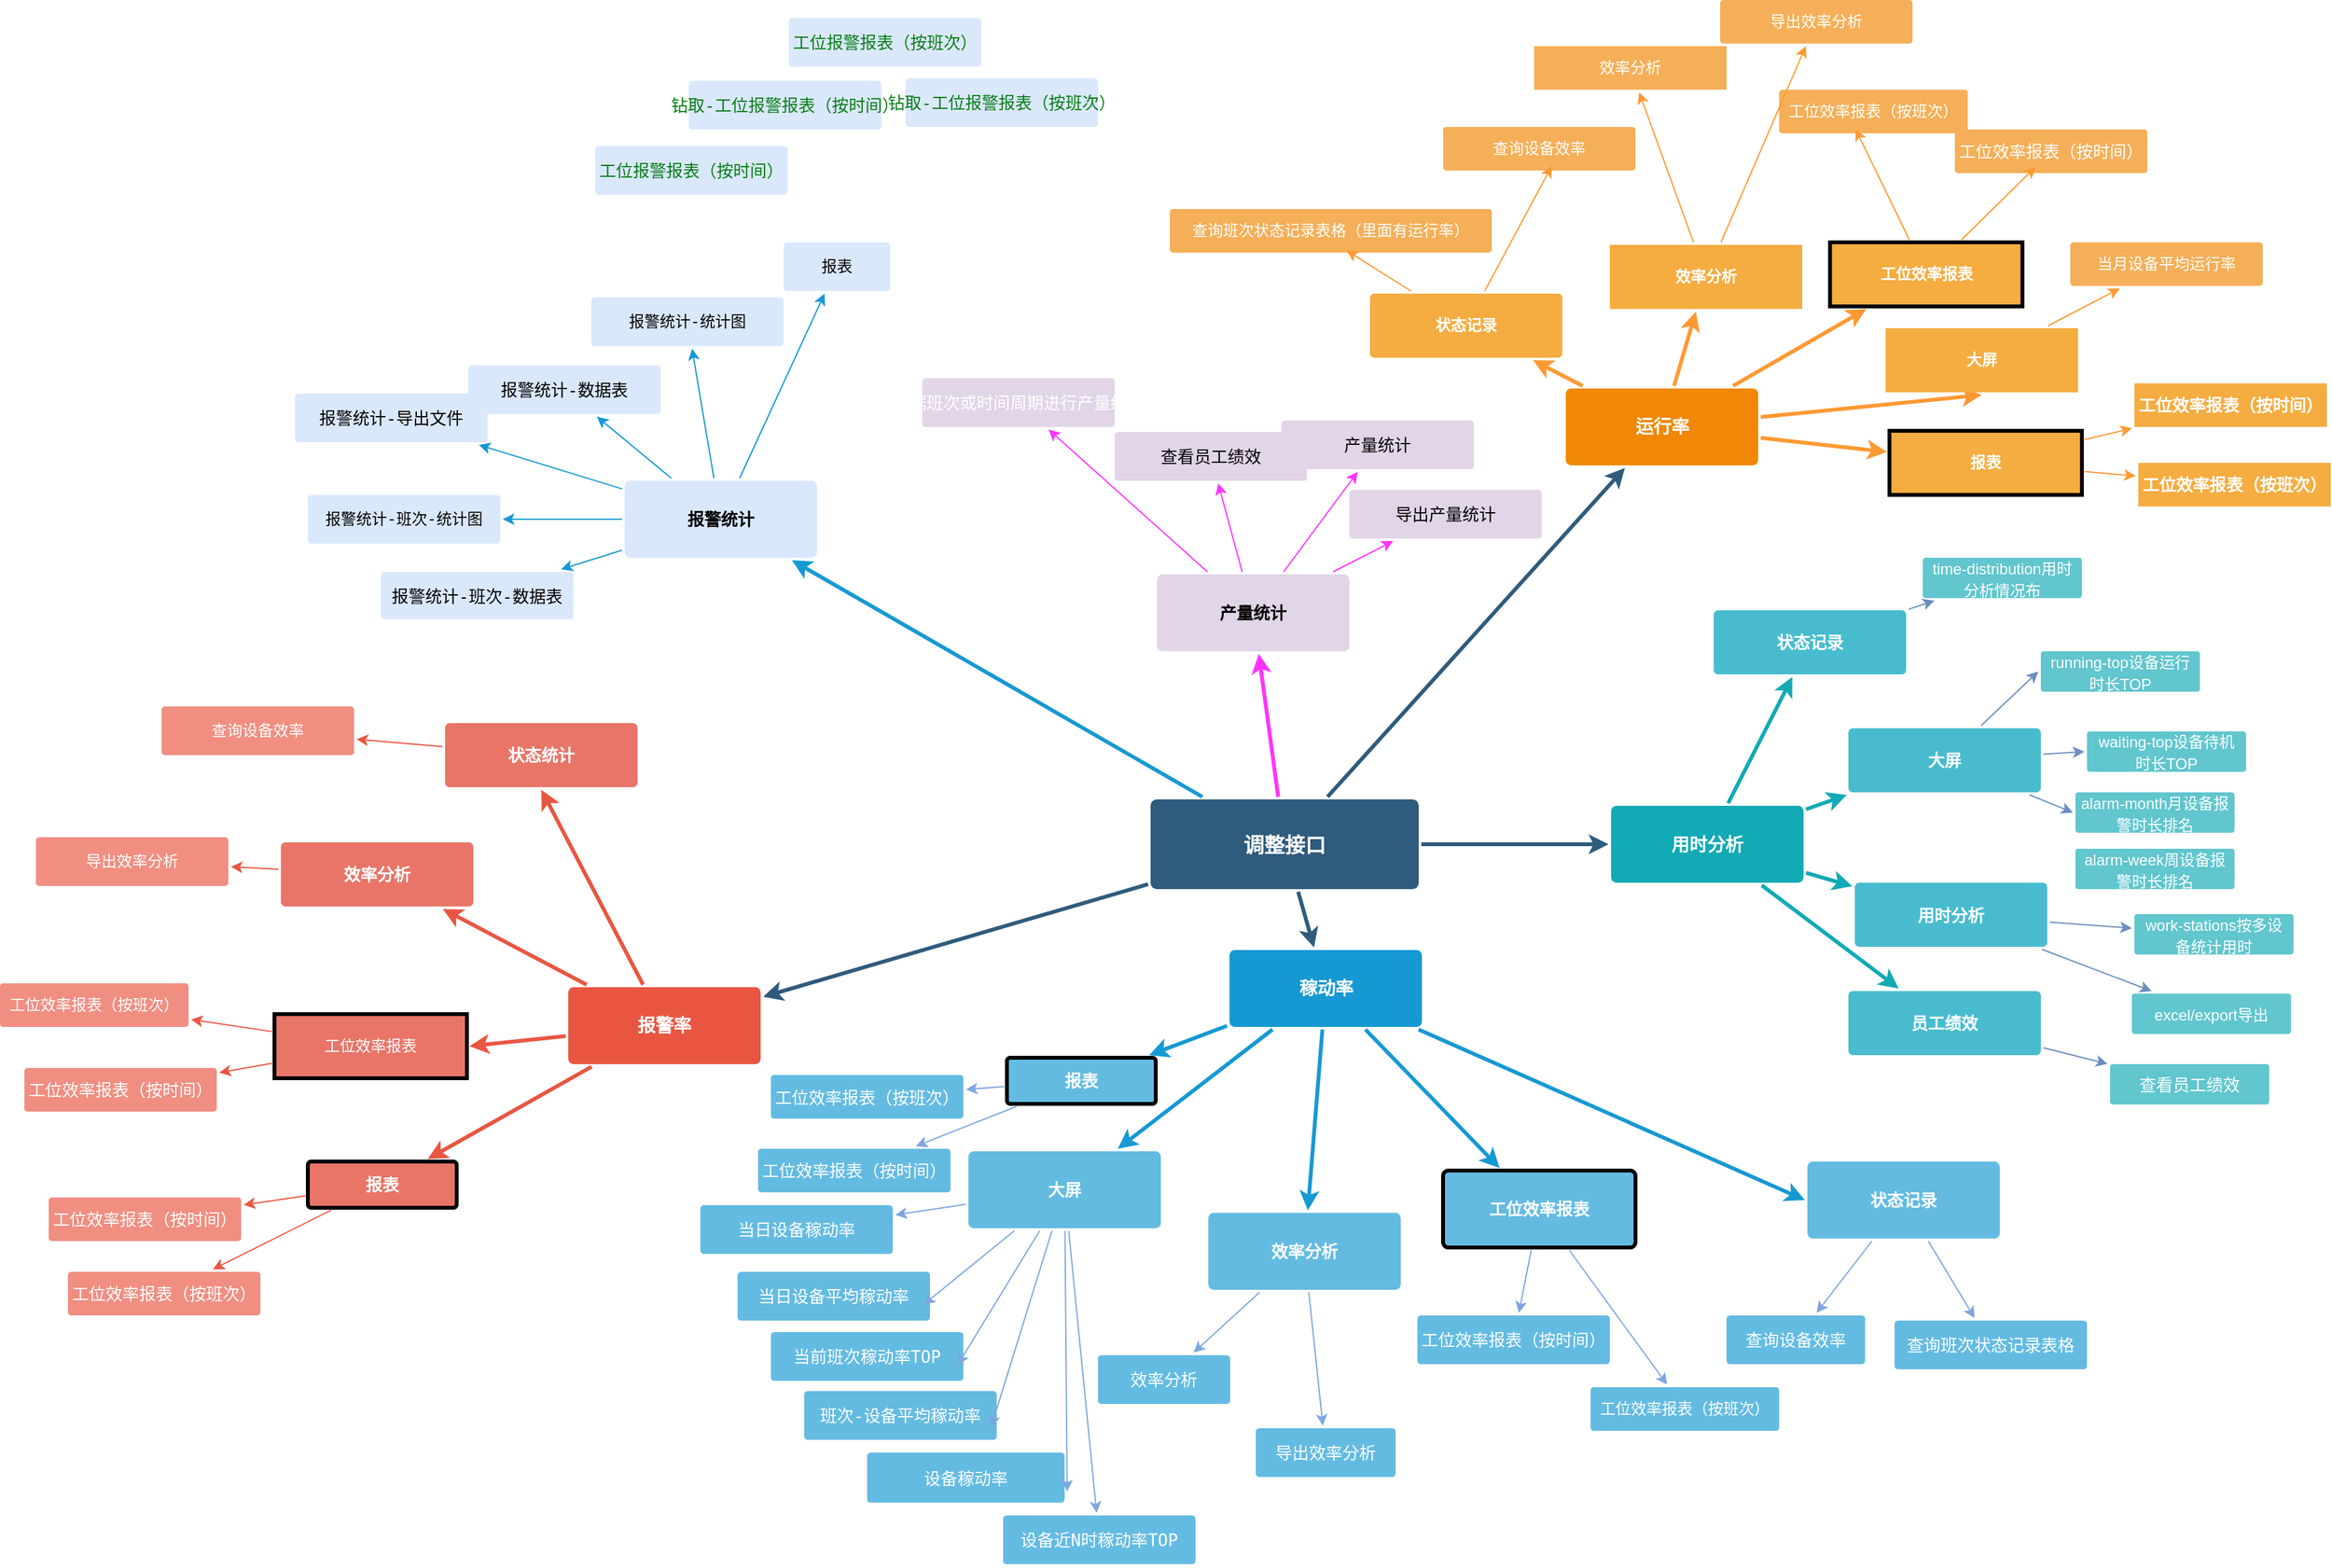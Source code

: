 <mxfile version="20.6.0" type="github">
  <diagram id="6a731a19-8d31-9384-78a2-239565b7b9f0" name="Page-1">
    <mxGraphModel dx="2383" dy="1470" grid="0" gridSize="10" guides="1" tooltips="1" connect="1" arrows="1" fold="1" page="0" pageScale="1" pageWidth="1169" pageHeight="827" background="none" math="0" shadow="0">
      <root>
        <mxCell id="0" />
        <mxCell id="1" parent="0" />
        <mxCell id="1745" value="" style="edgeStyle=none;rounded=0;jumpStyle=none;html=1;shadow=0;labelBackgroundColor=none;startArrow=none;startFill=0;endArrow=classic;endFill=1;jettySize=auto;orthogonalLoop=1;strokeColor=#2F5B7C;strokeWidth=3;fontFamily=Helvetica;fontSize=16;fontColor=#23445D;spacing=5;" parent="1" source="1749" target="1764" edge="1">
          <mxGeometry relative="1" as="geometry" />
        </mxCell>
        <mxCell id="1746" value="" style="edgeStyle=none;rounded=0;jumpStyle=none;html=1;shadow=0;labelBackgroundColor=none;startArrow=none;startFill=0;endArrow=classic;endFill=1;jettySize=auto;orthogonalLoop=1;strokeColor=#2F5B7C;strokeWidth=3;fontFamily=Helvetica;fontSize=16;fontColor=#23445D;spacing=5;" parent="1" source="1749" target="1771" edge="1">
          <mxGeometry relative="1" as="geometry" />
        </mxCell>
        <mxCell id="1747" value="" style="edgeStyle=none;rounded=0;jumpStyle=none;html=1;shadow=0;labelBackgroundColor=none;startArrow=none;startFill=0;endArrow=classic;endFill=1;jettySize=auto;orthogonalLoop=1;strokeColor=#2F5B7C;strokeWidth=3;fontFamily=Helvetica;fontSize=16;fontColor=#23445D;spacing=5;" parent="1" source="1749" target="1760" edge="1">
          <mxGeometry relative="1" as="geometry" />
        </mxCell>
        <mxCell id="1748" value="" style="edgeStyle=none;rounded=0;jumpStyle=none;html=1;shadow=0;labelBackgroundColor=none;startArrow=none;startFill=0;endArrow=classic;endFill=1;jettySize=auto;orthogonalLoop=1;strokeColor=#2F5B7C;strokeWidth=3;fontFamily=Helvetica;fontSize=16;fontColor=#23445D;spacing=5;" parent="1" source="1749" target="1753" edge="1">
          <mxGeometry relative="1" as="geometry" />
        </mxCell>
        <mxCell id="jjRvRhtBeI7m9lWVmqTS-1871" style="edgeStyle=none;rounded=0;orthogonalLoop=1;jettySize=auto;html=1;strokeColor=#1699D3;strokeWidth=3;fontSize=13;fontColor=#FFFFFF;" parent="1" source="1749" target="jjRvRhtBeI7m9lWVmqTS-1870" edge="1">
          <mxGeometry relative="1" as="geometry" />
        </mxCell>
        <mxCell id="jjRvRhtBeI7m9lWVmqTS-1892" style="edgeStyle=none;rounded=0;orthogonalLoop=1;jettySize=auto;html=1;strokeColor=#FF33FF;strokeWidth=3;fontSize=13;fontColor=#000000;fillColor=#ffe6cc;" parent="1" source="1749" target="jjRvRhtBeI7m9lWVmqTS-1886" edge="1">
          <mxGeometry relative="1" as="geometry" />
        </mxCell>
        <mxCell id="1749" value="调整接口" style="rounded=1;whiteSpace=wrap;html=1;shadow=0;labelBackgroundColor=none;strokeColor=none;strokeWidth=3;fillColor=#2F5B7C;fontFamily=Helvetica;fontSize=16;fontColor=#FFFFFF;align=center;fontStyle=1;spacing=5;arcSize=7;perimeterSpacing=2;" parent="1" vertex="1">
          <mxGeometry x="436" y="380.5" width="209" height="70" as="geometry" />
        </mxCell>
        <mxCell id="1750" value="" style="edgeStyle=none;rounded=1;jumpStyle=none;html=1;shadow=0;labelBackgroundColor=none;startArrow=none;startFill=0;jettySize=auto;orthogonalLoop=1;strokeColor=#E85642;strokeWidth=3;fontFamily=Helvetica;fontSize=14;fontColor=#FFFFFF;spacing=5;fontStyle=1;fillColor=#b0e3e6;entryX=0.5;entryY=1;entryDx=0;entryDy=0;" parent="1" source="1753" target="jjRvRhtBeI7m9lWVmqTS-1846" edge="1">
          <mxGeometry relative="1" as="geometry" />
        </mxCell>
        <mxCell id="1751" value="" style="edgeStyle=none;rounded=1;jumpStyle=none;html=1;shadow=0;labelBackgroundColor=none;startArrow=none;startFill=0;jettySize=auto;orthogonalLoop=1;strokeColor=#E85642;strokeWidth=3;fontFamily=Helvetica;fontSize=14;fontColor=#FFFFFF;spacing=5;fontStyle=1;fillColor=#b0e3e6;" parent="1" source="1753" target="jjRvRhtBeI7m9lWVmqTS-1848" edge="1">
          <mxGeometry relative="1" as="geometry">
            <mxPoint x="195.556" y="285.0" as="targetPoint" />
          </mxGeometry>
        </mxCell>
        <mxCell id="jjRvRhtBeI7m9lWVmqTS-1861" style="edgeStyle=none;rounded=0;orthogonalLoop=1;jettySize=auto;html=1;entryX=1;entryY=0.5;entryDx=0;entryDy=0;strokeColor=#E85642;strokeWidth=3;fontSize=13;fontColor=#FF9933;" parent="1" source="1753" target="jjRvRhtBeI7m9lWVmqTS-1856" edge="1">
          <mxGeometry relative="1" as="geometry" />
        </mxCell>
        <mxCell id="1753" value="报警率" style="rounded=1;whiteSpace=wrap;html=1;shadow=0;labelBackgroundColor=none;strokeColor=none;strokeWidth=3;fillColor=#e85642;fontFamily=Helvetica;fontSize=14;fontColor=#FFFFFF;align=center;spacing=5;fontStyle=1;arcSize=7;perimeterSpacing=2;" parent="1" vertex="1">
          <mxGeometry x="-18.0" y="527" width="150" height="60" as="geometry" />
        </mxCell>
        <mxCell id="1755" value="&lt;pre style=&quot;font-family: 宋体, monospace; font-size: 12px;&quot;&gt;&lt;span style=&quot;font-size: 12px;&quot;&gt;导出效率分析&lt;/span&gt;&lt;/pre&gt;" style="rounded=1;whiteSpace=wrap;html=1;shadow=0;labelBackgroundColor=none;strokeColor=none;strokeWidth=3;fillColor=#f08e81;fontFamily=Helvetica;fontSize=12;fontColor=#FFFFFF;align=center;spacing=5;fontStyle=0;arcSize=7;perimeterSpacing=2;" parent="1" vertex="1">
          <mxGeometry x="-433" y="410" width="150" height="38" as="geometry" />
        </mxCell>
        <mxCell id="1756" value="&lt;pre style=&quot;font-family: 宋体, monospace; font-size: 12px;&quot;&gt;&lt;span style=&quot;font-size: 12px;&quot;&gt;查询设备效率&lt;/span&gt;&lt;/pre&gt;" style="rounded=1;whiteSpace=wrap;html=1;shadow=0;labelBackgroundColor=none;strokeColor=none;strokeWidth=3;fillColor=#f08e81;fontFamily=Helvetica;fontSize=12;fontColor=#FFFFFF;align=center;spacing=5;fontStyle=0;arcSize=7;perimeterSpacing=2;" parent="1" vertex="1">
          <mxGeometry x="-335" y="308" width="150" height="38" as="geometry" />
        </mxCell>
        <mxCell id="1757" value="" style="edgeStyle=none;rounded=0;jumpStyle=none;html=1;shadow=0;labelBackgroundColor=none;startArrow=none;startFill=0;endArrow=classic;endFill=1;jettySize=auto;orthogonalLoop=1;strokeColor=#1699D3;strokeWidth=3;fontFamily=Helvetica;fontSize=14;fontColor=#FFFFFF;spacing=5;" parent="1" source="1760" target="jjRvRhtBeI7m9lWVmqTS-1799" edge="1">
          <mxGeometry relative="1" as="geometry">
            <mxPoint x="475.018" y="652" as="targetPoint" />
          </mxGeometry>
        </mxCell>
        <mxCell id="1758" value="" style="edgeStyle=none;rounded=0;jumpStyle=none;html=1;shadow=0;labelBackgroundColor=none;startArrow=none;startFill=0;endArrow=classic;endFill=1;jettySize=auto;orthogonalLoop=1;strokeColor=#1699D3;strokeWidth=3;fontFamily=Helvetica;fontSize=14;fontColor=#FFFFFF;spacing=5;" parent="1" source="1760" target="1762" edge="1">
          <mxGeometry relative="1" as="geometry" />
        </mxCell>
        <mxCell id="1759" value="" style="edgeStyle=none;rounded=0;jumpStyle=none;html=1;shadow=0;labelBackgroundColor=none;startArrow=none;startFill=0;endArrow=classic;endFill=1;jettySize=auto;orthogonalLoop=1;strokeColor=#1699D3;strokeWidth=3;fontFamily=Helvetica;fontSize=14;fontColor=#FFFFFF;spacing=5;" parent="1" source="1760" target="1761" edge="1">
          <mxGeometry relative="1" as="geometry" />
        </mxCell>
        <mxCell id="jjRvRhtBeI7m9lWVmqTS-1865" style="edgeStyle=none;rounded=0;orthogonalLoop=1;jettySize=auto;html=1;entryX=0;entryY=0.5;entryDx=0;entryDy=0;strokeColor=#1699D3;strokeWidth=3;fontSize=13;fontColor=#FF9933;" parent="1" source="1760" target="jjRvRhtBeI7m9lWVmqTS-1800" edge="1">
          <mxGeometry relative="1" as="geometry" />
        </mxCell>
        <mxCell id="1760" value="稼动率" style="rounded=1;whiteSpace=wrap;html=1;shadow=0;labelBackgroundColor=none;strokeColor=none;strokeWidth=3;fillColor=#1699d3;fontFamily=Helvetica;fontSize=14;fontColor=#FFFFFF;align=center;spacing=5;fontStyle=1;arcSize=7;perimeterSpacing=2;" parent="1" vertex="1">
          <mxGeometry x="497.5" y="498" width="150" height="60" as="geometry" />
        </mxCell>
        <mxCell id="jjRvRhtBeI7m9lWVmqTS-1823" style="edgeStyle=none;rounded=0;orthogonalLoop=1;jettySize=auto;html=1;strokeColor=#7EA6E0;strokeWidth=1;fontColor=#FFFFFF;" parent="1" source="1761" target="jjRvRhtBeI7m9lWVmqTS-1786" edge="1">
          <mxGeometry relative="1" as="geometry" />
        </mxCell>
        <mxCell id="jjRvRhtBeI7m9lWVmqTS-1863" style="edgeStyle=none;rounded=0;orthogonalLoop=1;jettySize=auto;html=1;strokeColor=#7EA6E0;strokeWidth=1;fontSize=13;fontColor=#FF9933;" parent="1" source="1761" target="jjRvRhtBeI7m9lWVmqTS-1862" edge="1">
          <mxGeometry relative="1" as="geometry" />
        </mxCell>
        <mxCell id="1761" value="工位效率报表" style="rounded=1;whiteSpace=wrap;html=1;shadow=0;labelBackgroundColor=none;strokeColor=default;strokeWidth=3;fillColor=#64bbe2;fontFamily=Helvetica;fontSize=13;fontColor=#FFFFFF;align=center;spacing=5;arcSize=7;perimeterSpacing=2;fontStyle=1" parent="1" vertex="1">
          <mxGeometry x="664" y="670" width="150" height="60" as="geometry" />
        </mxCell>
        <mxCell id="jjRvRhtBeI7m9lWVmqTS-1821" style="edgeStyle=none;rounded=0;orthogonalLoop=1;jettySize=auto;html=1;strokeColor=#7EA6E0;strokeWidth=1;fontColor=#FFFFFF;" parent="1" source="1762" target="jjRvRhtBeI7m9lWVmqTS-1790" edge="1">
          <mxGeometry relative="1" as="geometry" />
        </mxCell>
        <mxCell id="jjRvRhtBeI7m9lWVmqTS-1822" style="edgeStyle=none;rounded=0;orthogonalLoop=1;jettySize=auto;html=1;strokeColor=#7EA6E0;strokeWidth=1;fontColor=#FFFFFF;" parent="1" source="1762" target="jjRvRhtBeI7m9lWVmqTS-1787" edge="1">
          <mxGeometry relative="1" as="geometry" />
        </mxCell>
        <mxCell id="1762" value="&lt;pre style=&quot;font-family: 宋体, monospace; font-size: 13px;&quot;&gt;&lt;pre style=&quot;font-family: &amp;quot;JetBrains Mono&amp;quot;, monospace; font-size: 13px;&quot;&gt;&lt;span style=&quot;font-size: 13px;&quot;&gt;效率分析&lt;/span&gt;&lt;/pre&gt;&lt;/pre&gt;" style="rounded=1;whiteSpace=wrap;html=1;shadow=0;labelBackgroundColor=none;strokeColor=none;strokeWidth=3;fillColor=#64bbe2;fontFamily=Helvetica;fontSize=13;fontColor=#FFFFFF;align=center;spacing=5;arcSize=7;perimeterSpacing=2;fontStyle=1" parent="1" vertex="1">
          <mxGeometry x="481" y="703" width="150" height="60" as="geometry" />
        </mxCell>
        <mxCell id="jjRvRhtBeI7m9lWVmqTS-1835" style="edgeStyle=none;rounded=0;orthogonalLoop=1;jettySize=auto;html=1;entryX=0.5;entryY=1;entryDx=0;entryDy=0;strokeColor=#FF9933;strokeWidth=3;fontSize=12;fontColor=#FF9933;" parent="1" source="1764" target="jjRvRhtBeI7m9lWVmqTS-1834" edge="1">
          <mxGeometry relative="1" as="geometry" />
        </mxCell>
        <mxCell id="jjRvRhtBeI7m9lWVmqTS-1836" style="edgeStyle=none;rounded=0;orthogonalLoop=1;jettySize=auto;html=1;strokeColor=#FF9933;strokeWidth=3;fontSize=12;fontColor=#FF9933;" parent="1" source="1764" target="jjRvRhtBeI7m9lWVmqTS-1833" edge="1">
          <mxGeometry relative="1" as="geometry" />
        </mxCell>
        <mxCell id="jjRvRhtBeI7m9lWVmqTS-1837" style="edgeStyle=none;rounded=0;orthogonalLoop=1;jettySize=auto;html=1;strokeColor=#FF9933;strokeWidth=3;fontSize=12;fontColor=#FF9933;" parent="1" source="1764" target="jjRvRhtBeI7m9lWVmqTS-1831" edge="1">
          <mxGeometry relative="1" as="geometry" />
        </mxCell>
        <mxCell id="jjRvRhtBeI7m9lWVmqTS-1838" style="edgeStyle=none;rounded=0;orthogonalLoop=1;jettySize=auto;html=1;strokeColor=#FF9933;strokeWidth=3;fontSize=12;fontColor=#FF9933;" parent="1" source="1764" target="jjRvRhtBeI7m9lWVmqTS-1826" edge="1">
          <mxGeometry relative="1" as="geometry" />
        </mxCell>
        <mxCell id="1764" value="运行率" style="rounded=1;whiteSpace=wrap;html=1;shadow=0;labelBackgroundColor=none;strokeColor=none;strokeWidth=3;fillColor=#F08705;fontFamily=Helvetica;fontSize=14;fontColor=#FFFFFF;align=center;spacing=5;fontStyle=1;arcSize=7;perimeterSpacing=2;" parent="1" vertex="1">
          <mxGeometry x="759.67" y="60" width="150" height="60" as="geometry" />
        </mxCell>
        <mxCell id="1765" value="当月设备平均运行率" style="rounded=1;whiteSpace=wrap;html=1;shadow=0;labelBackgroundColor=none;strokeColor=none;strokeWidth=3;fillColor=#f5af58;fontFamily=Helvetica;fontSize=12;fontColor=#FFFFFF;align=center;spacing=5;arcSize=7;perimeterSpacing=2;labelBorderColor=none;" parent="1" vertex="1">
          <mxGeometry x="1153" y="-54" width="150" height="34" as="geometry" />
        </mxCell>
        <mxCell id="1767" value="&lt;span style=&quot;font-family: 宋体, monospace; font-size: 12px;&quot;&gt;导出效率分析&lt;/span&gt;" style="rounded=1;whiteSpace=wrap;html=1;shadow=0;labelBackgroundColor=none;strokeColor=none;strokeWidth=3;fillColor=#f5af58;fontFamily=Helvetica;fontSize=12;fontColor=#FFFFFF;align=center;spacing=5;arcSize=7;perimeterSpacing=2;labelBorderColor=none;" parent="1" vertex="1">
          <mxGeometry x="880" y="-243" width="150" height="34" as="geometry" />
        </mxCell>
        <mxCell id="t-KyJ7h5bOdyanI_cE8x-1805" style="edgeStyle=none;rounded=1;orthogonalLoop=1;jettySize=auto;html=1;fontSize=12;strokeColor=#12AAB5;strokeWidth=3;" parent="1" source="1771" target="1772" edge="1">
          <mxGeometry relative="1" as="geometry" />
        </mxCell>
        <mxCell id="t-KyJ7h5bOdyanI_cE8x-1806" style="edgeStyle=none;rounded=1;orthogonalLoop=1;jettySize=auto;html=1;strokeColor=#12AAB5;strokeWidth=3;fontSize=12;" parent="1" source="1771" target="t-KyJ7h5bOdyanI_cE8x-1794" edge="1">
          <mxGeometry relative="1" as="geometry" />
        </mxCell>
        <mxCell id="1771" value="用时分析" style="rounded=1;whiteSpace=wrap;html=1;shadow=0;labelBackgroundColor=none;strokeColor=none;strokeWidth=3;fillColor=#12aab5;fontFamily=Helvetica;fontSize=14;fontColor=#FFFFFF;align=center;spacing=5;fontStyle=1;arcSize=7;perimeterSpacing=2;" parent="1" vertex="1">
          <mxGeometry x="795" y="385.5" width="150" height="60" as="geometry" />
        </mxCell>
        <mxCell id="t-KyJ7h5bOdyanI_cE8x-1801" style="edgeStyle=none;rounded=0;orthogonalLoop=1;jettySize=auto;html=1;entryX=0;entryY=0.5;entryDx=0;entryDy=0;fontSize=12;fillColor=#dae8fc;strokeColor=#6c8ebf;" parent="1" source="1772" target="t-KyJ7h5bOdyanI_cE8x-1786" edge="1">
          <mxGeometry relative="1" as="geometry" />
        </mxCell>
        <mxCell id="t-KyJ7h5bOdyanI_cE8x-1802" style="edgeStyle=none;rounded=0;orthogonalLoop=1;jettySize=auto;html=1;entryX=0;entryY=0.5;entryDx=0;entryDy=0;fontSize=12;fillColor=#dae8fc;strokeColor=#6c8ebf;" parent="1" source="1772" target="t-KyJ7h5bOdyanI_cE8x-1789" edge="1">
          <mxGeometry relative="1" as="geometry" />
        </mxCell>
        <mxCell id="t-KyJ7h5bOdyanI_cE8x-1803" style="edgeStyle=none;rounded=0;orthogonalLoop=1;jettySize=auto;html=1;entryX=0;entryY=0.5;entryDx=0;entryDy=0;fontSize=12;fillColor=#dae8fc;strokeColor=#6c8ebf;" parent="1" source="1772" target="t-KyJ7h5bOdyanI_cE8x-1790" edge="1">
          <mxGeometry relative="1" as="geometry" />
        </mxCell>
        <mxCell id="1772" value="大屏" style="rounded=1;whiteSpace=wrap;html=1;shadow=0;labelBackgroundColor=none;strokeColor=none;strokeWidth=3;fillColor=#48BCCE;fontFamily=Helvetica;fontSize=13;fontColor=#FFFFFF;align=center;spacing=5;fontStyle=1;arcSize=7;perimeterSpacing=2;" parent="1" vertex="1">
          <mxGeometry x="980" y="325" width="150" height="50" as="geometry" />
        </mxCell>
        <mxCell id="t-KyJ7h5bOdyanI_cE8x-1798" style="rounded=0;orthogonalLoop=1;jettySize=auto;html=1;fontSize=12;fillColor=#dae8fc;strokeColor=#6c8ebf;" parent="1" source="1778" target="t-KyJ7h5bOdyanI_cE8x-1779" edge="1">
          <mxGeometry relative="1" as="geometry" />
        </mxCell>
        <mxCell id="1778" value="状态记录" style="rounded=1;whiteSpace=wrap;html=1;shadow=0;labelBackgroundColor=none;strokeColor=none;strokeWidth=3;fillColor=#48BCCE;fontFamily=Helvetica;fontSize=13;fontColor=#FFFFFF;align=center;spacing=5;fontStyle=1;arcSize=7;perimeterSpacing=2;" parent="1" vertex="1">
          <mxGeometry x="875" y="233" width="150" height="50" as="geometry" />
        </mxCell>
        <mxCell id="1779" value="" style="edgeStyle=none;rounded=1;jumpStyle=none;html=1;shadow=0;labelBackgroundColor=none;startArrow=none;startFill=0;jettySize=auto;orthogonalLoop=1;strokeColor=#12AAB5;strokeWidth=3;fontFamily=Helvetica;fontSize=14;fontColor=#FFFFFF;spacing=5;fontStyle=1;fillColor=#b0e3e6;" parent="1" source="1771" target="1778" edge="1">
          <mxGeometry relative="1" as="geometry" />
        </mxCell>
        <mxCell id="t-KyJ7h5bOdyanI_cE8x-1779" value="&lt;font style=&quot;font-size: 12px;&quot;&gt;time-distribution用时分析情况布&lt;/font&gt;" style="rounded=1;whiteSpace=wrap;html=1;shadow=0;labelBackgroundColor=none;strokeColor=none;strokeWidth=3;fillColor=#61c6ce;fontFamily=Helvetica;fontSize=14;fontColor=#FFFFFF;align=center;spacing=5;fontStyle=0;arcSize=7;perimeterSpacing=2;" parent="1" vertex="1">
          <mxGeometry x="1038" y="192" width="124" height="31.5" as="geometry" />
        </mxCell>
        <mxCell id="t-KyJ7h5bOdyanI_cE8x-1786" value="&lt;span style=&quot;font-size: 12px;&quot;&gt;running-top设备运行时长TOP&lt;/span&gt;" style="rounded=1;whiteSpace=wrap;html=1;shadow=0;labelBackgroundColor=none;strokeColor=none;strokeWidth=3;fillColor=#61c6ce;fontFamily=Helvetica;fontSize=14;fontColor=#FFFFFF;align=center;spacing=5;fontStyle=0;arcSize=7;perimeterSpacing=2;" parent="1" vertex="1">
          <mxGeometry x="1130" y="265" width="124" height="31.5" as="geometry" />
        </mxCell>
        <mxCell id="t-KyJ7h5bOdyanI_cE8x-1789" value="&lt;span style=&quot;font-size: 12px;&quot;&gt;waiting-top设备待机时长TOP&lt;/span&gt;" style="rounded=1;whiteSpace=wrap;html=1;shadow=0;labelBackgroundColor=none;strokeColor=none;strokeWidth=3;fillColor=#61c6ce;fontFamily=Helvetica;fontSize=14;fontColor=#FFFFFF;align=center;spacing=5;fontStyle=0;arcSize=7;perimeterSpacing=2;" parent="1" vertex="1">
          <mxGeometry x="1166" y="327.5" width="124" height="31.5" as="geometry" />
        </mxCell>
        <mxCell id="t-KyJ7h5bOdyanI_cE8x-1790" value="&lt;span style=&quot;font-size: 12px;&quot;&gt;alarm-month月设备报警时长排名&lt;/span&gt;" style="rounded=1;whiteSpace=wrap;html=1;shadow=0;labelBackgroundColor=none;strokeColor=none;strokeWidth=3;fillColor=#61c6ce;fontFamily=Helvetica;fontSize=14;fontColor=#FFFFFF;align=center;spacing=5;fontStyle=0;arcSize=7;perimeterSpacing=2;" parent="1" vertex="1">
          <mxGeometry x="1157" y="375" width="124" height="31.5" as="geometry" />
        </mxCell>
        <mxCell id="t-KyJ7h5bOdyanI_cE8x-1793" value="&lt;span style=&quot;font-size: 12px;&quot;&gt;work-stations按多设备统计用时&lt;/span&gt;" style="rounded=1;whiteSpace=wrap;html=1;shadow=0;labelBackgroundColor=none;strokeColor=none;strokeWidth=3;fillColor=#61c6ce;fontFamily=Helvetica;fontSize=14;fontColor=#FFFFFF;align=center;spacing=5;fontStyle=0;arcSize=7;perimeterSpacing=2;" parent="1" vertex="1">
          <mxGeometry x="1203" y="470" width="124" height="31.5" as="geometry" />
        </mxCell>
        <mxCell id="t-KyJ7h5bOdyanI_cE8x-1807" style="edgeStyle=none;rounded=1;orthogonalLoop=1;jettySize=auto;html=1;strokeColor=#6c8ebf;strokeWidth=1;fontSize=12;fillColor=#dae8fc;" parent="1" source="t-KyJ7h5bOdyanI_cE8x-1794" target="t-KyJ7h5bOdyanI_cE8x-1793" edge="1">
          <mxGeometry relative="1" as="geometry" />
        </mxCell>
        <mxCell id="t-KyJ7h5bOdyanI_cE8x-1808" style="edgeStyle=none;rounded=1;orthogonalLoop=1;jettySize=auto;html=1;strokeColor=#6c8ebf;strokeWidth=1;fontSize=12;fillColor=#dae8fc;" parent="1" source="t-KyJ7h5bOdyanI_cE8x-1794" target="t-KyJ7h5bOdyanI_cE8x-1795" edge="1">
          <mxGeometry relative="1" as="geometry" />
        </mxCell>
        <mxCell id="t-KyJ7h5bOdyanI_cE8x-1794" value="用时分析" style="rounded=1;whiteSpace=wrap;html=1;shadow=0;labelBackgroundColor=none;strokeColor=none;strokeWidth=3;fillColor=#48BCCE;fontFamily=Helvetica;fontSize=13;fontColor=#FFFFFF;align=center;spacing=5;fontStyle=1;arcSize=7;perimeterSpacing=2;" parent="1" vertex="1">
          <mxGeometry x="985" y="445.5" width="150" height="50" as="geometry" />
        </mxCell>
        <mxCell id="t-KyJ7h5bOdyanI_cE8x-1795" value="&lt;span style=&quot;font-size: 12px;&quot;&gt;excel/export导出&lt;/span&gt;" style="rounded=1;whiteSpace=wrap;html=1;shadow=0;labelBackgroundColor=none;strokeColor=none;strokeWidth=3;fillColor=#61c6ce;fontFamily=Helvetica;fontSize=14;fontColor=#FFFFFF;align=center;spacing=5;fontStyle=0;arcSize=7;perimeterSpacing=2;" parent="1" vertex="1">
          <mxGeometry x="1201" y="532" width="124" height="31.5" as="geometry" />
        </mxCell>
        <mxCell id="bUTzrpnChkKlC1NCgwx--1779" value="&lt;pre style=&quot;font-family: &amp;quot;JetBrains Mono&amp;quot;, monospace; font-size: 12px;&quot;&gt;查询设备效率&lt;/pre&gt;" style="rounded=1;whiteSpace=wrap;html=1;shadow=0;labelBackgroundColor=none;strokeColor=none;strokeWidth=3;fillColor=#f5af58;fontFamily=Helvetica;fontSize=12;fontColor=#FFFFFF;align=center;spacing=5;arcSize=7;perimeterSpacing=2;labelBorderColor=none;" parent="1" vertex="1">
          <mxGeometry x="664" y="-144" width="150" height="34" as="geometry" />
        </mxCell>
        <mxCell id="bUTzrpnChkKlC1NCgwx--1780" value="&lt;pre style=&quot;font-family: &amp;quot;JetBrains Mono&amp;quot;, monospace; font-size: 12px;&quot;&gt;&lt;pre style=&quot;font-family: &amp;quot;JetBrains Mono&amp;quot;, monospace; font-size: 12px;&quot;&gt;&lt;span style=&quot;font-size: 12px;&quot;&gt;效率分析&lt;/span&gt;&lt;/pre&gt;&lt;/pre&gt;" style="rounded=1;whiteSpace=wrap;html=1;shadow=0;labelBackgroundColor=none;strokeColor=none;strokeWidth=3;fillColor=#f5af58;fontFamily=Helvetica;fontSize=12;fontColor=#FFFFFF;align=center;spacing=5;arcSize=0;perimeterSpacing=2;labelBorderColor=none;" parent="1" vertex="1">
          <mxGeometry x="735" y="-207" width="150" height="34" as="geometry" />
        </mxCell>
        <mxCell id="bUTzrpnChkKlC1NCgwx--1781" value="&lt;pre style=&quot;font-size: 9.8pt; font-family: 宋体, monospace;&quot;&gt;工位效率报表（按时间）&lt;/pre&gt;" style="rounded=1;whiteSpace=wrap;html=1;shadow=0;labelBackgroundColor=none;strokeColor=none;strokeWidth=3;fillColor=#f5af58;fontFamily=Helvetica;fontSize=12;fontColor=#FFFFFF;align=center;spacing=5;arcSize=7;perimeterSpacing=2;labelBorderColor=none;" parent="1" vertex="1">
          <mxGeometry x="1063" y="-142" width="150" height="34" as="geometry" />
        </mxCell>
        <mxCell id="bUTzrpnChkKlC1NCgwx--1782" value="&lt;pre style=&quot;font-family: 宋体, monospace; font-size: 12px;&quot;&gt;&lt;span style=&quot;font-size: 12px;&quot;&gt;工位效率报表（按班次）&lt;/span&gt;&lt;/pre&gt;" style="rounded=1;whiteSpace=wrap;html=1;shadow=0;labelBackgroundColor=none;strokeColor=none;strokeWidth=3;fillColor=#f5af58;fontFamily=Helvetica;fontSize=12;fontColor=#FFFFFF;align=center;spacing=5;arcSize=7;perimeterSpacing=2;labelBorderColor=none;" parent="1" vertex="1">
          <mxGeometry x="926" y="-173" width="147" height="34" as="geometry" />
        </mxCell>
        <mxCell id="bUTzrpnChkKlC1NCgwx--1783" value="&lt;pre style=&quot;font-family: 宋体, monospace; font-size: 12px;&quot;&gt;&lt;pre style=&quot;font-family: 宋体, monospace; font-size: 12px;&quot;&gt;&lt;span style=&quot;font-size: 12px;&quot;&gt;查询班次状态记录表格（里面有运行率）&lt;/span&gt;&lt;/pre&gt;&lt;/pre&gt;" style="rounded=1;whiteSpace=wrap;html=1;shadow=0;labelBackgroundColor=none;strokeColor=none;strokeWidth=3;fillColor=#f5af58;fontFamily=Helvetica;fontSize=12;fontColor=#FFFFFF;align=center;spacing=5;arcSize=7;perimeterSpacing=2;labelBorderColor=none;" parent="1" vertex="1">
          <mxGeometry x="451" y="-80" width="251" height="34" as="geometry" />
        </mxCell>
        <mxCell id="bUTzrpnChkKlC1NCgwx--1784" value="&lt;span style=&quot;font-size: 12px;&quot;&gt;alarm-week周设备报警时长排名&lt;/span&gt;" style="rounded=1;whiteSpace=wrap;html=1;shadow=0;labelBackgroundColor=none;strokeColor=none;strokeWidth=3;fillColor=#61c6ce;fontFamily=Helvetica;fontSize=14;fontColor=#FFFFFF;align=center;spacing=5;fontStyle=0;arcSize=7;perimeterSpacing=2;" parent="1" vertex="1">
          <mxGeometry x="1157" y="419" width="124" height="31.5" as="geometry" />
        </mxCell>
        <mxCell id="jjRvRhtBeI7m9lWVmqTS-1780" value="&lt;pre style=&quot;font-family: 宋体, monospace; font-size: 9.8pt;&quot;&gt;&lt;span style=&quot;&quot;&gt;设备稼动率&lt;/span&gt;&lt;/pre&gt;" style="rounded=1;whiteSpace=wrap;html=1;shadow=0;labelBackgroundColor=none;strokeColor=none;strokeWidth=3;fillColor=#64bbe2;fontFamily=Helvetica;fontSize=14;fontColor=#FFFFFF;align=center;spacing=5;arcSize=7;perimeterSpacing=2;" parent="1" vertex="1">
          <mxGeometry x="215" y="890" width="153.95" height="39" as="geometry" />
        </mxCell>
        <mxCell id="jjRvRhtBeI7m9lWVmqTS-1782" value="&lt;pre style=&quot;font-family: 宋体, monospace; font-size: 9.8pt;&quot;&gt;&lt;pre style=&quot;font-family: 宋体, monospace; font-size: 9.8pt;&quot;&gt;&lt;span style=&quot;&quot;&gt;查询班次状态记录表格&lt;/span&gt;&lt;/pre&gt;&lt;/pre&gt;" style="rounded=1;whiteSpace=wrap;html=1;shadow=0;labelBackgroundColor=none;strokeColor=none;strokeWidth=3;fillColor=#64bbe2;fontFamily=Helvetica;fontSize=14;fontColor=#FFFFFF;align=center;spacing=5;arcSize=7;perimeterSpacing=2;" parent="1" vertex="1">
          <mxGeometry x="1016" y="787" width="150" height="38" as="geometry" />
        </mxCell>
        <mxCell id="jjRvRhtBeI7m9lWVmqTS-1785" value="&lt;pre style=&quot;font-family: 宋体, monospace; font-size: 9.8pt;&quot;&gt;&lt;pre style=&quot;font-family: 宋体, monospace; font-size: 9.8pt;&quot;&gt;&lt;span style=&quot;&quot;&gt;查询设备效率&lt;/span&gt;&lt;/pre&gt;&lt;/pre&gt;" style="rounded=1;whiteSpace=wrap;html=1;shadow=0;labelBackgroundColor=none;strokeColor=none;strokeWidth=3;fillColor=#64bbe2;fontFamily=Helvetica;fontSize=14;fontColor=#FFFFFF;align=center;spacing=5;arcSize=7;perimeterSpacing=2;" parent="1" vertex="1">
          <mxGeometry x="885" y="783" width="108" height="38" as="geometry" />
        </mxCell>
        <mxCell id="jjRvRhtBeI7m9lWVmqTS-1786" value="&lt;pre style=&quot;font-family: 宋体, monospace; font-size: 9.8pt;&quot;&gt;&lt;pre style=&quot;font-family: 宋体, monospace; font-size: 9.8pt;&quot;&gt;&lt;span style=&quot;&quot;&gt;工位效率报表（按时间）&lt;/span&gt;&lt;/pre&gt;&lt;/pre&gt;" style="rounded=1;whiteSpace=wrap;html=1;shadow=0;labelBackgroundColor=none;strokeColor=none;strokeWidth=3;fillColor=#64bbe2;fontFamily=Helvetica;fontSize=14;fontColor=#FFFFFF;align=center;spacing=5;arcSize=7;perimeterSpacing=2;" parent="1" vertex="1">
          <mxGeometry x="644" y="783" width="150" height="38" as="geometry" />
        </mxCell>
        <mxCell id="jjRvRhtBeI7m9lWVmqTS-1787" value="&lt;pre style=&quot;font-family: 宋体, monospace; font-size: 9.8pt;&quot;&gt;&lt;pre style=&quot;font-family: 宋体, monospace; font-size: 9.8pt;&quot;&gt;&lt;span style=&quot;&quot;&gt;导出效率分析&lt;/span&gt;&lt;/pre&gt;&lt;/pre&gt;" style="rounded=1;whiteSpace=wrap;html=1;shadow=0;labelBackgroundColor=none;strokeColor=none;strokeWidth=3;fillColor=#64bbe2;fontFamily=Helvetica;fontSize=14;fontColor=#FFFFFF;align=center;spacing=5;arcSize=7;perimeterSpacing=2;" parent="1" vertex="1">
          <mxGeometry x="518" y="871" width="109" height="38" as="geometry" />
        </mxCell>
        <mxCell id="jjRvRhtBeI7m9lWVmqTS-1788" value="&lt;pre style=&quot;font-family: 宋体, monospace; font-size: 9.8pt;&quot;&gt;&lt;pre style=&quot;font-family: 宋体, monospace; font-size: 9.8pt;&quot;&gt;&lt;span style=&quot;&quot;&gt;设备近&lt;/span&gt;&lt;span style=&quot;font-family: &amp;quot;JetBrains Mono&amp;quot;, monospace;&quot;&gt;N&lt;/span&gt;&lt;span style=&quot;&quot;&gt;时稼动率&lt;/span&gt;&lt;span style=&quot;font-family: &amp;quot;JetBrains Mono&amp;quot;, monospace;&quot;&gt;TOP&lt;/span&gt;&lt;/pre&gt;&lt;/pre&gt;" style="rounded=1;whiteSpace=wrap;html=1;shadow=0;labelBackgroundColor=none;strokeColor=none;strokeWidth=3;fillColor=#64bbe2;fontFamily=Helvetica;fontSize=14;fontColor=#FFFFFF;align=center;spacing=5;arcSize=7;perimeterSpacing=2;" parent="1" vertex="1">
          <mxGeometry x="321" y="939" width="150" height="38" as="geometry" />
        </mxCell>
        <mxCell id="jjRvRhtBeI7m9lWVmqTS-1789" value="&lt;pre style=&quot;font-family: 宋体, monospace; font-size: 9.8pt;&quot;&gt;&lt;pre style=&quot;font-family: 宋体, monospace; font-size: 9.8pt;&quot;&gt;&lt;span style=&quot;&quot;&gt;当日设备平均稼动率&lt;/span&gt;&lt;/pre&gt;&lt;/pre&gt;" style="rounded=1;whiteSpace=wrap;html=1;shadow=0;labelBackgroundColor=none;strokeColor=none;strokeWidth=3;fillColor=#64bbe2;fontFamily=Helvetica;fontSize=14;fontColor=#FFFFFF;align=center;spacing=5;arcSize=7;perimeterSpacing=2;" parent="1" vertex="1">
          <mxGeometry x="114" y="749" width="150" height="38" as="geometry" />
        </mxCell>
        <mxCell id="jjRvRhtBeI7m9lWVmqTS-1790" value="&lt;pre style=&quot;font-family: 宋体, monospace; font-size: 9.8pt;&quot;&gt;&lt;pre style=&quot;font-family: 宋体, monospace; font-size: 9.8pt;&quot;&gt;&lt;span style=&quot;&quot;&gt;效率分析&lt;/span&gt;&lt;/pre&gt;&lt;/pre&gt;" style="rounded=1;whiteSpace=wrap;html=1;shadow=0;labelBackgroundColor=none;strokeColor=none;strokeWidth=3;fillColor=#64bbe2;fontFamily=Helvetica;fontSize=14;fontColor=#FFFFFF;align=center;spacing=5;arcSize=7;perimeterSpacing=2;" parent="1" vertex="1">
          <mxGeometry x="395" y="814" width="103" height="38" as="geometry" />
        </mxCell>
        <mxCell id="jjRvRhtBeI7m9lWVmqTS-1791" value="&lt;pre style=&quot;font-family: 宋体, monospace; font-size: 9.8pt;&quot;&gt;&lt;pre style=&quot;font-family: 宋体, monospace; font-size: 9.8pt;&quot;&gt;&lt;span style=&quot;&quot;&gt;班次&lt;/span&gt;&lt;span style=&quot;font-family: &amp;quot;JetBrains Mono&amp;quot;, monospace;&quot;&gt;-&lt;/span&gt;&lt;span style=&quot;&quot;&gt;设备平均稼动率&lt;/span&gt;&lt;/pre&gt;&lt;/pre&gt;" style="rounded=1;whiteSpace=wrap;html=1;shadow=0;labelBackgroundColor=none;strokeColor=none;strokeWidth=3;fillColor=#64bbe2;fontFamily=Helvetica;fontSize=14;fontColor=#FFFFFF;align=center;spacing=5;arcSize=7;perimeterSpacing=2;" parent="1" vertex="1">
          <mxGeometry x="166" y="842" width="150" height="38" as="geometry" />
        </mxCell>
        <mxCell id="jjRvRhtBeI7m9lWVmqTS-1792" value="&lt;pre style=&quot;font-family: 宋体, monospace; font-size: 9.8pt;&quot;&gt;&lt;pre style=&quot;font-family: 宋体, monospace; font-size: 9.8pt;&quot;&gt;&lt;span style=&quot;&quot;&gt;当前班次稼动率&lt;/span&gt;&lt;span style=&quot;font-family: &amp;quot;JetBrains Mono&amp;quot;, monospace;&quot;&gt;TOP&lt;/span&gt;&lt;/pre&gt;&lt;/pre&gt;" style="rounded=1;whiteSpace=wrap;html=1;shadow=0;labelBackgroundColor=none;strokeColor=none;strokeWidth=3;fillColor=#64bbe2;fontFamily=Helvetica;fontSize=14;fontColor=#FFFFFF;align=center;spacing=5;arcSize=7;perimeterSpacing=2;" parent="1" vertex="1">
          <mxGeometry x="140" y="796" width="150" height="38" as="geometry" />
        </mxCell>
        <mxCell id="jjRvRhtBeI7m9lWVmqTS-1794" value="&lt;pre style=&quot;font-family: 宋体, monospace; font-size: 9.8pt;&quot;&gt;&lt;pre style=&quot;font-family: 宋体, monospace; font-size: 9.8pt;&quot;&gt;&lt;span style=&quot;&quot;&gt;当日设备稼动率&lt;/span&gt;&lt;/pre&gt;&lt;/pre&gt;" style="rounded=1;whiteSpace=wrap;html=1;shadow=0;labelBackgroundColor=none;strokeColor=none;strokeWidth=3;fillColor=#64bbe2;fontFamily=Helvetica;fontSize=14;fontColor=#FFFFFF;align=center;spacing=5;arcSize=7;perimeterSpacing=2;" parent="1" vertex="1">
          <mxGeometry x="85" y="697" width="150" height="38" as="geometry" />
        </mxCell>
        <mxCell id="jjRvRhtBeI7m9lWVmqTS-1813" style="rounded=0;orthogonalLoop=1;jettySize=auto;html=1;strokeColor=#7EA6E0;strokeWidth=1;fontColor=#FFFFFF;" parent="1" source="jjRvRhtBeI7m9lWVmqTS-1799" target="jjRvRhtBeI7m9lWVmqTS-1794" edge="1">
          <mxGeometry relative="1" as="geometry" />
        </mxCell>
        <mxCell id="jjRvRhtBeI7m9lWVmqTS-1815" style="edgeStyle=none;rounded=0;orthogonalLoop=1;jettySize=auto;html=1;entryX=0.955;entryY=0.656;entryDx=0;entryDy=0;entryPerimeter=0;strokeColor=#7EA6E0;strokeWidth=1;fontColor=#FFFFFF;" parent="1" source="jjRvRhtBeI7m9lWVmqTS-1799" target="jjRvRhtBeI7m9lWVmqTS-1789" edge="1">
          <mxGeometry relative="1" as="geometry" />
        </mxCell>
        <mxCell id="jjRvRhtBeI7m9lWVmqTS-1816" style="edgeStyle=none;rounded=0;orthogonalLoop=1;jettySize=auto;html=1;entryX=0.959;entryY=0.656;entryDx=0;entryDy=0;entryPerimeter=0;strokeColor=#7EA6E0;strokeWidth=1;fontColor=#FFFFFF;" parent="1" source="jjRvRhtBeI7m9lWVmqTS-1799" target="jjRvRhtBeI7m9lWVmqTS-1792" edge="1">
          <mxGeometry relative="1" as="geometry" />
        </mxCell>
        <mxCell id="jjRvRhtBeI7m9lWVmqTS-1817" style="edgeStyle=none;rounded=0;orthogonalLoop=1;jettySize=auto;html=1;entryX=0.959;entryY=0.715;entryDx=0;entryDy=0;entryPerimeter=0;strokeColor=#7EA6E0;strokeWidth=1;fontColor=#FFFFFF;" parent="1" source="jjRvRhtBeI7m9lWVmqTS-1799" target="jjRvRhtBeI7m9lWVmqTS-1791" edge="1">
          <mxGeometry relative="1" as="geometry" />
        </mxCell>
        <mxCell id="jjRvRhtBeI7m9lWVmqTS-1818" style="edgeStyle=none;rounded=0;orthogonalLoop=1;jettySize=auto;html=1;entryX=1;entryY=0.75;entryDx=0;entryDy=0;strokeColor=#7EA6E0;strokeWidth=1;fontColor=#FFFFFF;" parent="1" source="jjRvRhtBeI7m9lWVmqTS-1799" target="jjRvRhtBeI7m9lWVmqTS-1780" edge="1">
          <mxGeometry relative="1" as="geometry" />
        </mxCell>
        <mxCell id="jjRvRhtBeI7m9lWVmqTS-1844" style="edgeStyle=none;rounded=0;orthogonalLoop=1;jettySize=auto;html=1;strokeColor=#7EA6E0;strokeWidth=1;fontSize=12;fontColor=#FF9933;" parent="1" source="jjRvRhtBeI7m9lWVmqTS-1799" target="jjRvRhtBeI7m9lWVmqTS-1788" edge="1">
          <mxGeometry relative="1" as="geometry" />
        </mxCell>
        <mxCell id="jjRvRhtBeI7m9lWVmqTS-1799" value="大屏" style="rounded=1;whiteSpace=wrap;html=1;shadow=0;labelBackgroundColor=none;strokeColor=none;strokeWidth=3;fillColor=#64bbe2;fontFamily=Helvetica;fontSize=13;fontColor=#FFFFFF;align=center;spacing=5;arcSize=7;perimeterSpacing=2;fontStyle=1" parent="1" vertex="1">
          <mxGeometry x="294" y="655" width="150" height="60" as="geometry" />
        </mxCell>
        <mxCell id="jjRvRhtBeI7m9lWVmqTS-1824" style="edgeStyle=none;rounded=0;orthogonalLoop=1;jettySize=auto;html=1;strokeColor=#7EA6E0;strokeWidth=1;fontColor=#FFFFFF;" parent="1" source="jjRvRhtBeI7m9lWVmqTS-1800" target="jjRvRhtBeI7m9lWVmqTS-1785" edge="1">
          <mxGeometry relative="1" as="geometry" />
        </mxCell>
        <mxCell id="jjRvRhtBeI7m9lWVmqTS-1825" style="edgeStyle=none;rounded=0;orthogonalLoop=1;jettySize=auto;html=1;strokeColor=#7EA6E0;strokeWidth=1;fontColor=#FFFFFF;" parent="1" source="jjRvRhtBeI7m9lWVmqTS-1800" target="jjRvRhtBeI7m9lWVmqTS-1782" edge="1">
          <mxGeometry relative="1" as="geometry" />
        </mxCell>
        <mxCell id="jjRvRhtBeI7m9lWVmqTS-1800" value="状态记录" style="rounded=1;whiteSpace=wrap;html=1;shadow=0;labelBackgroundColor=none;strokeColor=none;strokeWidth=3;fillColor=#64bbe2;fontFamily=Helvetica;fontSize=13;fontColor=#FFFFFF;align=center;spacing=5;arcSize=7;perimeterSpacing=2;fontStyle=1" parent="1" vertex="1">
          <mxGeometry x="948" y="663" width="150" height="60" as="geometry" />
        </mxCell>
        <mxCell id="jjRvRhtBeI7m9lWVmqTS-1820" style="edgeStyle=none;rounded=0;orthogonalLoop=1;jettySize=auto;html=1;exitX=0.5;exitY=0;exitDx=0;exitDy=0;strokeColor=#7EA6E0;strokeWidth=1;fontColor=#FFFFFF;" parent="1" source="jjRvRhtBeI7m9lWVmqTS-1790" target="jjRvRhtBeI7m9lWVmqTS-1790" edge="1">
          <mxGeometry relative="1" as="geometry" />
        </mxCell>
        <mxCell id="jjRvRhtBeI7m9lWVmqTS-1829" style="edgeStyle=none;rounded=0;orthogonalLoop=1;jettySize=auto;html=1;entryX=0.563;entryY=0.854;entryDx=0;entryDy=0;entryPerimeter=0;strokeColor=#FF9933;strokeWidth=1;fontSize=12;fontColor=#FFFFFF;" parent="1" source="jjRvRhtBeI7m9lWVmqTS-1826" target="bUTzrpnChkKlC1NCgwx--1779" edge="1">
          <mxGeometry relative="1" as="geometry" />
        </mxCell>
        <mxCell id="jjRvRhtBeI7m9lWVmqTS-1839" style="edgeStyle=none;rounded=0;orthogonalLoop=1;jettySize=auto;html=1;entryX=0.548;entryY=0.906;entryDx=0;entryDy=0;entryPerimeter=0;strokeColor=#FF9933;strokeWidth=1;fontSize=12;fontColor=#FF9933;" parent="1" source="jjRvRhtBeI7m9lWVmqTS-1826" target="bUTzrpnChkKlC1NCgwx--1783" edge="1">
          <mxGeometry relative="1" as="geometry" />
        </mxCell>
        <mxCell id="jjRvRhtBeI7m9lWVmqTS-1826" value="&lt;pre style=&quot;font-family: &amp;quot;JetBrains Mono&amp;quot;, monospace; font-size: 12px;&quot;&gt;状态记录&lt;/pre&gt;" style="rounded=1;whiteSpace=wrap;html=1;shadow=0;labelBackgroundColor=none;strokeColor=none;strokeWidth=3;fillColor=#F5AC40;fontFamily=Helvetica;fontSize=12;fontColor=#FFFFFF;align=center;spacing=5;arcSize=7;perimeterSpacing=2;labelBorderColor=none;fontStyle=1" parent="1" vertex="1">
          <mxGeometry x="607" y="-14" width="150" height="50" as="geometry" />
        </mxCell>
        <mxCell id="jjRvRhtBeI7m9lWVmqTS-1832" style="edgeStyle=none;rounded=0;orthogonalLoop=1;jettySize=auto;html=1;strokeColor=#FF9933;strokeWidth=1;fontSize=12;fontColor=#FFFFFF;" parent="1" source="jjRvRhtBeI7m9lWVmqTS-1831" target="bUTzrpnChkKlC1NCgwx--1780" edge="1">
          <mxGeometry relative="1" as="geometry" />
        </mxCell>
        <mxCell id="jjRvRhtBeI7m9lWVmqTS-1840" style="edgeStyle=none;rounded=0;orthogonalLoop=1;jettySize=auto;html=1;strokeColor=#FF9933;strokeWidth=1;fontSize=12;fontColor=#FF9933;" parent="1" source="jjRvRhtBeI7m9lWVmqTS-1831" target="1767" edge="1">
          <mxGeometry relative="1" as="geometry" />
        </mxCell>
        <mxCell id="jjRvRhtBeI7m9lWVmqTS-1831" value="&lt;pre style=&quot;font-family: &amp;quot;JetBrains Mono&amp;quot;, monospace; font-size: 12px;&quot;&gt;&lt;pre style=&quot;font-family: &amp;quot;JetBrains Mono&amp;quot;, monospace; font-size: 12px;&quot;&gt;&lt;span style=&quot;font-size: 12px;&quot;&gt;效率分析&lt;/span&gt;&lt;/pre&gt;&lt;/pre&gt;" style="rounded=1;whiteSpace=wrap;html=1;shadow=0;labelBackgroundColor=none;strokeColor=none;strokeWidth=3;fillColor=#F5AC40;fontFamily=Helvetica;fontSize=12;fontColor=#FFFFFF;align=center;spacing=5;arcSize=0;perimeterSpacing=2;labelBorderColor=none;fontStyle=1" parent="1" vertex="1">
          <mxGeometry x="794" y="-52" width="150" height="50" as="geometry" />
        </mxCell>
        <mxCell id="jjRvRhtBeI7m9lWVmqTS-1841" style="edgeStyle=none;rounded=0;orthogonalLoop=1;jettySize=auto;html=1;entryX=0.408;entryY=0.864;entryDx=0;entryDy=0;entryPerimeter=0;strokeColor=#FF9933;strokeWidth=1;fontSize=12;fontColor=#FF9933;" parent="1" source="jjRvRhtBeI7m9lWVmqTS-1833" target="bUTzrpnChkKlC1NCgwx--1782" edge="1">
          <mxGeometry relative="1" as="geometry" />
        </mxCell>
        <mxCell id="jjRvRhtBeI7m9lWVmqTS-1842" style="edgeStyle=none;rounded=0;orthogonalLoop=1;jettySize=auto;html=1;entryX=0.422;entryY=0.821;entryDx=0;entryDy=0;entryPerimeter=0;strokeColor=#FF9933;strokeWidth=1;fontSize=12;fontColor=#FF9933;" parent="1" source="jjRvRhtBeI7m9lWVmqTS-1833" target="bUTzrpnChkKlC1NCgwx--1781" edge="1">
          <mxGeometry relative="1" as="geometry" />
        </mxCell>
        <mxCell id="jjRvRhtBeI7m9lWVmqTS-1833" value="&lt;pre style=&quot;font-family: &amp;quot;JetBrains Mono&amp;quot;, monospace; font-size: 12px;&quot;&gt;&lt;pre style=&quot;font-family: &amp;quot;JetBrains Mono&amp;quot;, monospace; font-size: 12px;&quot;&gt;&lt;span style=&quot;font-size: 12px;&quot;&gt;工位效率报表&lt;/span&gt;&lt;/pre&gt;&lt;/pre&gt;" style="rounded=1;whiteSpace=wrap;html=1;shadow=0;labelBackgroundColor=none;strokeColor=default;strokeWidth=3;fillColor=#F5AC40;fontFamily=Helvetica;fontSize=12;fontColor=#FFFFFF;align=center;spacing=5;arcSize=0;perimeterSpacing=2;labelBorderColor=none;fontStyle=1" parent="1" vertex="1">
          <mxGeometry x="965.67" y="-54" width="150" height="50" as="geometry" />
        </mxCell>
        <mxCell id="jjRvRhtBeI7m9lWVmqTS-1843" style="edgeStyle=none;rounded=0;orthogonalLoop=1;jettySize=auto;html=1;strokeColor=#FF9933;strokeWidth=1;fontSize=12;fontColor=#FF9933;" parent="1" source="jjRvRhtBeI7m9lWVmqTS-1834" target="1765" edge="1">
          <mxGeometry relative="1" as="geometry">
            <mxPoint x="1152.327" y="-44.0" as="targetPoint" />
          </mxGeometry>
        </mxCell>
        <mxCell id="jjRvRhtBeI7m9lWVmqTS-1834" value="&lt;pre style=&quot;font-family: &amp;quot;JetBrains Mono&amp;quot;, monospace; font-size: 12px;&quot;&gt;&lt;pre style=&quot;font-family: &amp;quot;JetBrains Mono&amp;quot;, monospace; font-size: 12px;&quot;&gt;&lt;span style=&quot;font-size: 12px;&quot;&gt;大屏&lt;/span&gt;&lt;/pre&gt;&lt;/pre&gt;" style="rounded=1;whiteSpace=wrap;html=1;shadow=0;labelBackgroundColor=none;strokeColor=none;strokeWidth=3;fillColor=#F5AC40;fontFamily=Helvetica;fontSize=12;fontColor=#FFFFFF;align=center;spacing=5;arcSize=0;perimeterSpacing=2;labelBorderColor=none;fontStyle=1" parent="1" vertex="1">
          <mxGeometry x="1009" y="13" width="150" height="50" as="geometry" />
        </mxCell>
        <mxCell id="jjRvRhtBeI7m9lWVmqTS-1847" style="edgeStyle=none;rounded=0;orthogonalLoop=1;jettySize=auto;html=1;strokeColor=#E85642;strokeWidth=1;fontSize=13;fontColor=#FF9933;fillColor=#f8cecc;" parent="1" source="jjRvRhtBeI7m9lWVmqTS-1846" target="1756" edge="1">
          <mxGeometry relative="1" as="geometry" />
        </mxCell>
        <mxCell id="jjRvRhtBeI7m9lWVmqTS-1846" value="状态统计" style="rounded=1;whiteSpace=wrap;html=1;shadow=0;labelBackgroundColor=none;strokeColor=none;strokeWidth=3;fillColor=#E87568;fontFamily=Helvetica;fontSize=13;fontColor=#FFFFFF;align=center;spacing=5;fontStyle=1;arcSize=7;perimeterSpacing=2;" parent="1" vertex="1">
          <mxGeometry x="-114" y="321" width="150" height="50" as="geometry" />
        </mxCell>
        <mxCell id="jjRvRhtBeI7m9lWVmqTS-1849" style="edgeStyle=none;rounded=0;orthogonalLoop=1;jettySize=auto;html=1;strokeColor=#E85642;strokeWidth=1;fontSize=13;fontColor=#FF9933;fillColor=#f8cecc;" parent="1" source="jjRvRhtBeI7m9lWVmqTS-1848" target="1755" edge="1">
          <mxGeometry relative="1" as="geometry">
            <mxPoint x="-281" y="430.644" as="targetPoint" />
          </mxGeometry>
        </mxCell>
        <mxCell id="jjRvRhtBeI7m9lWVmqTS-1848" value="效率分析" style="rounded=1;whiteSpace=wrap;html=1;shadow=0;labelBackgroundColor=none;strokeColor=none;strokeWidth=3;fillColor=#E87568;fontFamily=Helvetica;fontSize=13;fontColor=#FFFFFF;align=center;spacing=5;fontStyle=1;arcSize=7;perimeterSpacing=2;" parent="1" vertex="1">
          <mxGeometry x="-242" y="414" width="150" height="50" as="geometry" />
        </mxCell>
        <mxCell id="jjRvRhtBeI7m9lWVmqTS-1851" style="edgeStyle=none;rounded=0;orthogonalLoop=1;jettySize=auto;html=1;strokeColor=#E85642;strokeWidth=1;fontSize=13;fontColor=#FF9933;fillColor=#f8cecc;" parent="1" edge="1">
          <mxGeometry relative="1" as="geometry">
            <mxPoint x="-307.0" y="458.823" as="targetPoint" />
          </mxGeometry>
        </mxCell>
        <mxCell id="jjRvRhtBeI7m9lWVmqTS-1853" style="edgeStyle=none;rounded=0;orthogonalLoop=1;jettySize=auto;html=1;strokeColor=#E85642;strokeWidth=1;fontSize=13;fontColor=#FF9933;fillColor=#f8cecc;" parent="1" edge="1">
          <mxGeometry relative="1" as="geometry">
            <mxPoint x="-322.274" y="513" as="targetPoint" />
          </mxGeometry>
        </mxCell>
        <mxCell id="jjRvRhtBeI7m9lWVmqTS-1859" style="edgeStyle=none;rounded=0;orthogonalLoop=1;jettySize=auto;html=1;strokeColor=#E85642;strokeWidth=1;fontSize=13;fontColor=#FF9933;" parent="1" source="jjRvRhtBeI7m9lWVmqTS-1856" target="jjRvRhtBeI7m9lWVmqTS-1858" edge="1">
          <mxGeometry relative="1" as="geometry" />
        </mxCell>
        <mxCell id="jjRvRhtBeI7m9lWVmqTS-1860" style="edgeStyle=none;rounded=0;orthogonalLoop=1;jettySize=auto;html=1;strokeColor=#E85642;strokeWidth=1;fontSize=13;fontColor=#FF9933;" parent="1" source="jjRvRhtBeI7m9lWVmqTS-1856" target="jjRvRhtBeI7m9lWVmqTS-1857" edge="1">
          <mxGeometry relative="1" as="geometry" />
        </mxCell>
        <mxCell id="jjRvRhtBeI7m9lWVmqTS-1856" value="&lt;pre style=&quot;font-family: &amp;quot;JetBrains Mono&amp;quot;, monospace; font-size: 12px;&quot;&gt;&lt;pre style=&quot;font-family: &amp;quot;JetBrains Mono&amp;quot;, monospace; font-size: 12px;&quot;&gt;&lt;span style=&quot;font-size: 12px;&quot;&gt;工位效率报表&lt;/span&gt;&lt;/pre&gt;&lt;/pre&gt;" style="rounded=1;whiteSpace=wrap;html=1;shadow=0;labelBackgroundColor=none;strokeColor=default;strokeWidth=3;fillColor=#E87568;fontFamily=Helvetica;fontSize=12;fontColor=#FFFFFF;align=center;spacing=5;arcSize=0;perimeterSpacing=2;labelBorderColor=none;" parent="1" vertex="1">
          <mxGeometry x="-247" y="548" width="150" height="50" as="geometry" />
        </mxCell>
        <mxCell id="jjRvRhtBeI7m9lWVmqTS-1857" value="&lt;pre style=&quot;font-size: 9.8pt; font-family: 宋体, monospace;&quot;&gt;工位效率报表（按时间）&lt;/pre&gt;" style="rounded=1;whiteSpace=wrap;html=1;shadow=0;labelBackgroundColor=none;strokeColor=none;strokeWidth=3;fillColor=#F08E81;fontFamily=Helvetica;fontSize=12;fontColor=#FFFFFF;align=center;spacing=5;arcSize=7;perimeterSpacing=2;labelBorderColor=none;" parent="1" vertex="1">
          <mxGeometry x="-442" y="590" width="150" height="34" as="geometry" />
        </mxCell>
        <mxCell id="jjRvRhtBeI7m9lWVmqTS-1858" value="&lt;pre style=&quot;font-family: 宋体, monospace; font-size: 12px;&quot;&gt;&lt;span style=&quot;font-size: 12px;&quot;&gt;工位效率报表（按班次）&lt;/span&gt;&lt;/pre&gt;" style="rounded=1;whiteSpace=wrap;html=1;shadow=0;labelBackgroundColor=none;strokeColor=none;strokeWidth=3;fillColor=#F08E81;fontFamily=Helvetica;fontSize=12;fontColor=#FFFFFF;align=center;spacing=5;arcSize=7;perimeterSpacing=2;labelBorderColor=none;" parent="1" vertex="1">
          <mxGeometry x="-461" y="524" width="147" height="34" as="geometry" />
        </mxCell>
        <mxCell id="jjRvRhtBeI7m9lWVmqTS-1862" value="&lt;pre style=&quot;font-family: 宋体, monospace; font-size: 12px;&quot;&gt;&lt;span style=&quot;font-size: 12px;&quot;&gt;工位效率报表（按班次）&lt;/span&gt;&lt;/pre&gt;" style="rounded=1;whiteSpace=wrap;html=1;shadow=0;labelBackgroundColor=none;strokeColor=none;strokeWidth=3;fillColor=#64BBE2;fontFamily=Helvetica;fontSize=12;fontColor=#FFFFFF;align=center;spacing=5;arcSize=7;perimeterSpacing=2;labelBorderColor=none;" parent="1" vertex="1">
          <mxGeometry x="779" y="839" width="147" height="34" as="geometry" />
        </mxCell>
        <mxCell id="jjRvRhtBeI7m9lWVmqTS-1880" style="edgeStyle=none;rounded=0;orthogonalLoop=1;jettySize=auto;html=1;strokeColor=#1699D3;strokeWidth=1;fontSize=13;fontColor=#FFFFFF;" parent="1" source="jjRvRhtBeI7m9lWVmqTS-1870" target="jjRvRhtBeI7m9lWVmqTS-1879" edge="1">
          <mxGeometry relative="1" as="geometry" />
        </mxCell>
        <mxCell id="jjRvRhtBeI7m9lWVmqTS-1882" style="edgeStyle=none;rounded=0;orthogonalLoop=1;jettySize=auto;html=1;entryX=1;entryY=0.5;entryDx=0;entryDy=0;strokeColor=#1699D3;strokeWidth=1;fontSize=13;fontColor=#FFFFFF;" parent="1" source="jjRvRhtBeI7m9lWVmqTS-1870" target="jjRvRhtBeI7m9lWVmqTS-1873" edge="1">
          <mxGeometry relative="1" as="geometry" />
        </mxCell>
        <mxCell id="jjRvRhtBeI7m9lWVmqTS-1883" style="edgeStyle=none;rounded=0;orthogonalLoop=1;jettySize=auto;html=1;strokeColor=#1699D3;strokeWidth=1;fontSize=13;fontColor=#FFFFFF;" parent="1" source="jjRvRhtBeI7m9lWVmqTS-1870" target="jjRvRhtBeI7m9lWVmqTS-1878" edge="1">
          <mxGeometry relative="1" as="geometry" />
        </mxCell>
        <mxCell id="jjRvRhtBeI7m9lWVmqTS-1884" style="edgeStyle=none;rounded=0;orthogonalLoop=1;jettySize=auto;html=1;strokeColor=#1699D3;strokeWidth=1;fontSize=13;fontColor=#FFFFFF;" parent="1" source="jjRvRhtBeI7m9lWVmqTS-1870" target="jjRvRhtBeI7m9lWVmqTS-1877" edge="1">
          <mxGeometry relative="1" as="geometry" />
        </mxCell>
        <mxCell id="jjRvRhtBeI7m9lWVmqTS-1885" style="edgeStyle=none;rounded=0;orthogonalLoop=1;jettySize=auto;html=1;strokeColor=#1699D3;strokeWidth=1;fontSize=13;fontColor=#FFFFFF;" parent="1" source="jjRvRhtBeI7m9lWVmqTS-1870" target="jjRvRhtBeI7m9lWVmqTS-1872" edge="1">
          <mxGeometry relative="1" as="geometry" />
        </mxCell>
        <mxCell id="jjRvRhtBeI7m9lWVmqTS-1870" value="&lt;pre style=&quot;font-family: 宋体, monospace; font-size: 9.8pt;&quot;&gt;&lt;span style=&quot;&quot;&gt;报警统计&lt;/span&gt;&lt;/pre&gt;" style="rounded=1;whiteSpace=wrap;html=1;shadow=0;labelBackgroundColor=none;strokeColor=none;strokeWidth=3;fillColor=#dae8fc;fontFamily=Helvetica;fontSize=14;align=center;spacing=5;fontStyle=1;arcSize=7;perimeterSpacing=2;fontColor=#000000;" parent="1" vertex="1">
          <mxGeometry x="25.95" y="132" width="150" height="60" as="geometry" />
        </mxCell>
        <mxCell id="jjRvRhtBeI7m9lWVmqTS-1872" value="&lt;pre style=&quot;font-family: 宋体, monospace; font-size: 12px;&quot;&gt;&lt;span style=&quot;font-size: 12px;&quot;&gt;报警统计&lt;/span&gt;&lt;span style=&quot;font-family: &amp;quot;JetBrains Mono&amp;quot;, monospace; font-size: 12px;&quot;&gt;-&lt;/span&gt;&lt;span style=&quot;font-size: 12px;&quot;&gt;统计图&lt;/span&gt;&lt;/pre&gt;" style="rounded=1;whiteSpace=wrap;html=1;shadow=0;labelBackgroundColor=none;strokeColor=none;strokeWidth=3;fillColor=#dae8fc;fontFamily=Helvetica;fontSize=12;align=center;spacing=5;fontStyle=0;arcSize=7;perimeterSpacing=2;fontColor=#000000;" parent="1" vertex="1">
          <mxGeometry x="1.066e-14" y="-11" width="150" height="38" as="geometry" />
        </mxCell>
        <mxCell id="jjRvRhtBeI7m9lWVmqTS-1873" value="&lt;pre style=&quot;font-family: 宋体, monospace; font-size: 12px;&quot;&gt;&lt;pre style=&quot;font-family: 宋体, monospace; font-size: 12px;&quot;&gt;&lt;span style=&quot;font-size: 12px;&quot;&gt;报警统计&lt;/span&gt;&lt;span style=&quot;font-family: &amp;quot;JetBrains Mono&amp;quot;, monospace; font-size: 12px;&quot;&gt;-&lt;/span&gt;&lt;span style=&quot;font-size: 12px;&quot;&gt;班次&lt;/span&gt;&lt;span style=&quot;font-family: &amp;quot;JetBrains Mono&amp;quot;, monospace; font-size: 12px;&quot;&gt;-&lt;/span&gt;&lt;span style=&quot;font-size: 12px;&quot;&gt;统计图&lt;/span&gt;&lt;/pre&gt;&lt;/pre&gt;" style="rounded=1;whiteSpace=wrap;html=1;shadow=0;labelBackgroundColor=none;strokeColor=none;strokeWidth=3;fillColor=#dae8fc;fontFamily=Helvetica;fontSize=12;align=center;spacing=5;fontStyle=0;arcSize=7;perimeterSpacing=2;fontColor=#000000;" parent="1" vertex="1">
          <mxGeometry x="-221" y="143" width="150" height="38" as="geometry" />
        </mxCell>
        <mxCell id="jjRvRhtBeI7m9lWVmqTS-1877" value="&lt;pre style=&quot;font-family: 宋体, monospace; font-size: 12px;&quot;&gt;&lt;pre style=&quot;font-family: 宋体, monospace; font-size: 12px;&quot;&gt;&lt;pre style=&quot;font-family: 宋体, monospace; font-size: 9.8pt;&quot;&gt;&lt;span style=&quot;&quot;&gt;报警统计&lt;/span&gt;&lt;span style=&quot;font-family: &amp;quot;JetBrains Mono&amp;quot;, monospace;&quot;&gt;-&lt;/span&gt;&lt;span style=&quot;&quot;&gt;数据表&lt;/span&gt;&lt;/pre&gt;&lt;/pre&gt;&lt;/pre&gt;" style="rounded=1;whiteSpace=wrap;html=1;shadow=0;labelBackgroundColor=none;strokeColor=none;strokeWidth=3;fillColor=#dae8fc;fontFamily=Helvetica;fontSize=12;align=center;spacing=5;fontStyle=0;arcSize=7;perimeterSpacing=2;fontColor=#000000;" parent="1" vertex="1">
          <mxGeometry x="-96.0" y="42" width="150" height="38" as="geometry" />
        </mxCell>
        <mxCell id="jjRvRhtBeI7m9lWVmqTS-1878" value="&lt;pre style=&quot;font-family: 宋体, monospace; font-size: 12px;&quot;&gt;&lt;pre style=&quot;font-family: 宋体, monospace; font-size: 12px;&quot;&gt;&lt;pre style=&quot;font-family: 宋体, monospace; font-size: 9.8pt;&quot;&gt;&lt;span style=&quot;&quot;&gt;报警统计&lt;/span&gt;&lt;span style=&quot;font-family: &amp;quot;JetBrains Mono&amp;quot;, monospace;&quot;&gt;-&lt;/span&gt;&lt;span style=&quot;&quot;&gt;导出文件&lt;/span&gt;&lt;/pre&gt;&lt;/pre&gt;&lt;/pre&gt;" style="rounded=1;whiteSpace=wrap;html=1;shadow=0;labelBackgroundColor=none;strokeColor=none;strokeWidth=3;fillColor=#dae8fc;fontFamily=Helvetica;fontSize=12;align=center;spacing=5;fontStyle=0;arcSize=7;perimeterSpacing=2;fontColor=#000000;" parent="1" vertex="1">
          <mxGeometry x="-231" y="64" width="150" height="38" as="geometry" />
        </mxCell>
        <mxCell id="jjRvRhtBeI7m9lWVmqTS-1879" value="&lt;pre style=&quot;font-family: 宋体, monospace; font-size: 12px;&quot;&gt;&lt;pre style=&quot;font-family: 宋体, monospace; font-size: 12px;&quot;&gt;&lt;pre style=&quot;font-family: 宋体, monospace; font-size: 9.8pt;&quot;&gt;&lt;span style=&quot;&quot;&gt;报警统计&lt;/span&gt;&lt;span style=&quot;font-family: &amp;quot;JetBrains Mono&amp;quot;, monospace;&quot;&gt;-&lt;/span&gt;&lt;span style=&quot;&quot;&gt;班次&lt;/span&gt;&lt;span style=&quot;font-family: &amp;quot;JetBrains Mono&amp;quot;, monospace;&quot;&gt;-&lt;/span&gt;&lt;span style=&quot;&quot;&gt;数据表&lt;/span&gt;&lt;/pre&gt;&lt;/pre&gt;&lt;/pre&gt;" style="rounded=1;whiteSpace=wrap;html=1;shadow=0;labelBackgroundColor=none;strokeColor=none;strokeWidth=3;fillColor=#dae8fc;fontFamily=Helvetica;fontSize=12;align=center;spacing=5;fontStyle=0;arcSize=7;perimeterSpacing=2;fontColor=#000000;" parent="1" vertex="1">
          <mxGeometry x="-164" y="203" width="150" height="37" as="geometry" />
        </mxCell>
        <mxCell id="jjRvRhtBeI7m9lWVmqTS-1890" style="edgeStyle=none;rounded=0;orthogonalLoop=1;jettySize=auto;html=1;strokeColor=#FF33FF;strokeWidth=1;fontSize=13;fontColor=#000000;fillColor=#f8cecc;" parent="1" source="jjRvRhtBeI7m9lWVmqTS-1886" target="jjRvRhtBeI7m9lWVmqTS-1888" edge="1">
          <mxGeometry relative="1" as="geometry" />
        </mxCell>
        <mxCell id="jjRvRhtBeI7m9lWVmqTS-1891" style="edgeStyle=none;rounded=0;orthogonalLoop=1;jettySize=auto;html=1;strokeColor=#FF33FF;strokeWidth=1;fontSize=13;fontColor=#000000;" parent="1" source="jjRvRhtBeI7m9lWVmqTS-1886" target="jjRvRhtBeI7m9lWVmqTS-1889" edge="1">
          <mxGeometry relative="1" as="geometry" />
        </mxCell>
        <mxCell id="rp41pU6Lp5PeINNC2eLt-1780" style="rounded=0;orthogonalLoop=1;jettySize=auto;html=1;strokeColor=#FF33FF;" edge="1" parent="1" source="jjRvRhtBeI7m9lWVmqTS-1886" target="pPnTXxyB4lJogzWkyIYR-1789">
          <mxGeometry relative="1" as="geometry" />
        </mxCell>
        <mxCell id="rp41pU6Lp5PeINNC2eLt-1781" style="edgeStyle=none;rounded=0;orthogonalLoop=1;jettySize=auto;html=1;strokeColor=#FF33FF;" edge="1" parent="1" source="jjRvRhtBeI7m9lWVmqTS-1886" target="rp41pU6Lp5PeINNC2eLt-1779">
          <mxGeometry relative="1" as="geometry" />
        </mxCell>
        <mxCell id="jjRvRhtBeI7m9lWVmqTS-1886" value="&lt;pre style=&quot;font-family: 宋体, monospace; font-size: 9.8pt;&quot;&gt;&lt;span style=&quot;&quot;&gt;产量统计&lt;/span&gt;&lt;/pre&gt;" style="rounded=1;whiteSpace=wrap;html=1;shadow=0;labelBackgroundColor=none;strokeColor=none;strokeWidth=3;fillColor=#e1d5e7;fontFamily=Helvetica;fontSize=14;align=center;spacing=5;fontStyle=1;arcSize=7;perimeterSpacing=2;" parent="1" vertex="1">
          <mxGeometry x="441" y="205" width="150" height="60" as="geometry" />
        </mxCell>
        <mxCell id="jjRvRhtBeI7m9lWVmqTS-1888" value="&lt;pre style=&quot;font-family: 宋体, monospace; font-size: 12px;&quot;&gt;&lt;pre style=&quot;font-family: 宋体, monospace; font-size: 9.8pt;&quot;&gt;&lt;span style=&quot;&quot;&gt;产量统计&lt;/span&gt;&lt;/pre&gt;&lt;/pre&gt;" style="rounded=1;whiteSpace=wrap;html=1;shadow=0;labelBackgroundColor=none;strokeColor=none;strokeWidth=3;fillColor=#E1D5E7;fontFamily=Helvetica;fontSize=12;align=center;spacing=5;fontStyle=0;arcSize=7;perimeterSpacing=2;fontColor=#000000;" parent="1" vertex="1">
          <mxGeometry x="538" y="85" width="150" height="38" as="geometry" />
        </mxCell>
        <mxCell id="jjRvRhtBeI7m9lWVmqTS-1889" value="&lt;pre style=&quot;font-family: 宋体, monospace; font-size: 12px;&quot;&gt;&lt;pre style=&quot;font-family: 宋体, monospace; font-size: 9.8pt;&quot;&gt;&lt;pre style=&quot;font-family: 宋体, monospace; font-size: 9.8pt;&quot;&gt;&lt;span style=&quot;&quot;&gt;导出产量统计&lt;/span&gt;&lt;/pre&gt;&lt;/pre&gt;&lt;/pre&gt;" style="rounded=1;whiteSpace=wrap;html=1;shadow=0;labelBackgroundColor=none;strokeColor=none;strokeWidth=3;fillColor=#E1D5E7;fontFamily=Helvetica;fontSize=12;align=center;spacing=5;fontStyle=0;arcSize=7;perimeterSpacing=2;fontColor=#000000;" parent="1" vertex="1">
          <mxGeometry x="591" y="139" width="150" height="38" as="geometry" />
        </mxCell>
        <mxCell id="pPnTXxyB4lJogzWkyIYR-1781" value="员工绩效" style="rounded=1;whiteSpace=wrap;html=1;shadow=0;labelBackgroundColor=none;strokeColor=none;strokeWidth=3;fillColor=#48BCCE;fontFamily=Helvetica;fontSize=13;fontColor=#FFFFFF;align=center;spacing=5;fontStyle=1;arcSize=7;perimeterSpacing=2;" parent="1" vertex="1">
          <mxGeometry x="980" y="530" width="150" height="50" as="geometry" />
        </mxCell>
        <mxCell id="pPnTXxyB4lJogzWkyIYR-1783" style="edgeStyle=none;rounded=1;orthogonalLoop=1;jettySize=auto;html=1;strokeColor=#12AAB5;strokeWidth=3;fontSize=12;" parent="1" source="1771" target="pPnTXxyB4lJogzWkyIYR-1781" edge="1">
          <mxGeometry relative="1" as="geometry">
            <mxPoint x="957" y="447.789" as="sourcePoint" />
            <mxPoint x="993" y="458.211" as="targetPoint" />
          </mxGeometry>
        </mxCell>
        <mxCell id="pPnTXxyB4lJogzWkyIYR-1785" value="&lt;pre style=&quot;font-family: 宋体, monospace; font-size: 9.8pt;&quot;&gt;&lt;span style=&quot;&quot;&gt;查看员工绩效&lt;/span&gt;&lt;/pre&gt;" style="rounded=1;whiteSpace=wrap;html=1;shadow=0;labelBackgroundColor=none;strokeColor=none;strokeWidth=3;fillColor=#61c6ce;fontFamily=Helvetica;fontSize=14;fontColor=#FFFFFF;align=center;spacing=5;fontStyle=0;arcSize=7;perimeterSpacing=2;" parent="1" vertex="1">
          <mxGeometry x="1184" y="587" width="124" height="31.5" as="geometry" />
        </mxCell>
        <mxCell id="pPnTXxyB4lJogzWkyIYR-1787" style="edgeStyle=none;rounded=1;orthogonalLoop=1;jettySize=auto;html=1;strokeColor=#6c8ebf;strokeWidth=1;fontSize=12;fillColor=#dae8fc;" parent="1" source="pPnTXxyB4lJogzWkyIYR-1781" target="pPnTXxyB4lJogzWkyIYR-1785" edge="1">
          <mxGeometry relative="1" as="geometry">
            <mxPoint x="1140.951" y="507.5" as="sourcePoint" />
            <mxPoint x="1226.356" y="540" as="targetPoint" />
          </mxGeometry>
        </mxCell>
        <mxCell id="pPnTXxyB4lJogzWkyIYR-1789" value="&lt;pre style=&quot;font-family: 宋体, monospace; font-size: 12px;&quot;&gt;&lt;pre style=&quot;font-family: 宋体, monospace; font-size: 9.8pt;&quot;&gt;&lt;pre style=&quot;font-family: 宋体, monospace; font-size: 9.8pt;&quot;&gt;查看员工绩效&lt;/pre&gt;&lt;/pre&gt;&lt;/pre&gt;" style="rounded=1;whiteSpace=wrap;html=1;shadow=0;labelBackgroundColor=none;strokeColor=none;strokeWidth=3;fillColor=#E1D5E7;fontFamily=Helvetica;fontSize=12;align=center;spacing=5;fontStyle=0;arcSize=7;perimeterSpacing=2;fontColor=#000000;" parent="1" vertex="1">
          <mxGeometry x="408" y="94" width="150" height="38" as="geometry" />
        </mxCell>
        <mxCell id="rp41pU6Lp5PeINNC2eLt-1779" value="&lt;pre style=&quot;font-family: 宋体, monospace; font-size: 12px;&quot;&gt;&lt;pre style=&quot;font-family: 宋体, monospace; font-size: 9.8pt;&quot;&gt;&lt;pre style=&quot;font-family: 宋体, monospace; font-size: 9.8pt;&quot;&gt;&lt;pre style=&quot;font-family: 宋体, monospace; font-size: 9.8pt;&quot;&gt;&lt;span style=&quot;&quot;&gt;根据班次或时间周期进行产量统计&lt;/span&gt;&lt;/pre&gt;&lt;/pre&gt;&lt;/pre&gt;&lt;/pre&gt;" style="rounded=1;whiteSpace=wrap;html=1;shadow=0;labelBackgroundColor=none;strokeColor=none;strokeWidth=3;fillColor=#E1D5E7;fontFamily=Helvetica;fontSize=12;align=center;spacing=5;fontStyle=0;arcSize=7;perimeterSpacing=2;fontColor=#FFFFFF;" vertex="1" parent="1">
          <mxGeometry x="258" y="52" width="150" height="38" as="geometry" />
        </mxCell>
        <mxCell id="rp41pU6Lp5PeINNC2eLt-1783" value="&lt;pre style=&quot;font-family: 宋体, monospace; font-size: 12px;&quot;&gt;报表&lt;/pre&gt;" style="rounded=1;whiteSpace=wrap;html=1;shadow=0;labelBackgroundColor=none;strokeColor=none;strokeWidth=3;fillColor=#dae8fc;fontFamily=Helvetica;fontSize=12;align=center;spacing=5;fontStyle=0;arcSize=7;perimeterSpacing=2;fontColor=#000000;" vertex="1" parent="1">
          <mxGeometry x="150" y="-54" width="83" height="38" as="geometry" />
        </mxCell>
        <mxCell id="rp41pU6Lp5PeINNC2eLt-1786" style="edgeStyle=none;rounded=0;orthogonalLoop=1;jettySize=auto;html=1;strokeColor=#1699D3;strokeWidth=1;fontSize=13;fontColor=#FFFFFF;" edge="1" parent="1" source="jjRvRhtBeI7m9lWVmqTS-1870" target="rp41pU6Lp5PeINNC2eLt-1783">
          <mxGeometry relative="1" as="geometry">
            <mxPoint x="105.558" y="140" as="sourcePoint" />
            <mxPoint x="88.539" y="39" as="targetPoint" />
          </mxGeometry>
        </mxCell>
        <mxCell id="rp41pU6Lp5PeINNC2eLt-1787" value="&lt;pre style=&quot;font-family: 宋体, monospace; font-size: 12px;&quot;&gt;&lt;pre style=&quot;color: rgb(8, 8, 8); font-family: 宋体, monospace; font-size: 9.8pt;&quot;&gt;&lt;span style=&quot;color:#067d17;&quot;&gt;工位报警报表（按时间）&lt;/span&gt;&lt;/pre&gt;&lt;/pre&gt;" style="rounded=1;whiteSpace=wrap;html=1;shadow=0;labelBackgroundColor=none;strokeColor=none;strokeWidth=3;fillColor=#dae8fc;fontFamily=Helvetica;fontSize=12;align=center;spacing=5;fontStyle=0;arcSize=7;perimeterSpacing=2;fontColor=#000000;" vertex="1" parent="1">
          <mxGeometry x="3.0" y="-129" width="150" height="38" as="geometry" />
        </mxCell>
        <mxCell id="rp41pU6Lp5PeINNC2eLt-1788" value="&lt;pre style=&quot;font-family: 宋体, monospace; font-size: 12px;&quot;&gt;&lt;pre style=&quot;color: rgb(8, 8, 8); font-family: 宋体, monospace; font-size: 9.8pt;&quot;&gt;&lt;pre style=&quot;font-family: 宋体, monospace; font-size: 9.8pt;&quot;&gt;&lt;span style=&quot;color:#067d17;&quot;&gt;钻取&lt;/span&gt;&lt;span style=&quot;color:#067d17;font-family:&#39;JetBrains Mono&#39;,monospace;&quot;&gt;-&lt;/span&gt;&lt;span style=&quot;color:#067d17;&quot;&gt;工位报警报表（按时间）&lt;/span&gt;&lt;/pre&gt;&lt;/pre&gt;&lt;/pre&gt;" style="rounded=1;whiteSpace=wrap;html=1;shadow=0;labelBackgroundColor=none;strokeColor=none;strokeWidth=3;fillColor=#dae8fc;fontFamily=Helvetica;fontSize=12;align=center;spacing=5;fontStyle=0;arcSize=7;perimeterSpacing=2;fontColor=#000000;" vertex="1" parent="1">
          <mxGeometry x="76.0" y="-180" width="150" height="38" as="geometry" />
        </mxCell>
        <mxCell id="rp41pU6Lp5PeINNC2eLt-1789" value="&lt;pre style=&quot;font-family: 宋体, monospace; font-size: 12px;&quot;&gt;&lt;pre style=&quot;color: rgb(8, 8, 8); font-family: 宋体, monospace; font-size: 9.8pt;&quot;&gt;&lt;pre style=&quot;font-family: 宋体, monospace; font-size: 9.8pt;&quot;&gt;&lt;span style=&quot;color:#067d17;&quot;&gt;工位报警报表（按班次）&lt;/span&gt;&lt;/pre&gt;&lt;/pre&gt;&lt;/pre&gt;" style="rounded=1;whiteSpace=wrap;html=1;shadow=0;labelBackgroundColor=none;strokeColor=none;strokeWidth=3;fillColor=#dae8fc;fontFamily=Helvetica;fontSize=12;align=center;spacing=5;fontStyle=0;arcSize=7;perimeterSpacing=2;fontColor=#000000;" vertex="1" parent="1">
          <mxGeometry x="154" y="-229" width="150" height="38" as="geometry" />
        </mxCell>
        <mxCell id="rp41pU6Lp5PeINNC2eLt-1790" value="&lt;pre style=&quot;font-family: 宋体, monospace; font-size: 12px;&quot;&gt;&lt;pre style=&quot;color: rgb(8, 8, 8); font-family: 宋体, monospace; font-size: 9.8pt;&quot;&gt;&lt;pre style=&quot;font-family: 宋体, monospace; font-size: 9.8pt;&quot;&gt;&lt;span style=&quot;color:#067d17;&quot;&gt;钻取&lt;/span&gt;&lt;span style=&quot;color:#067d17;font-family:&#39;JetBrains Mono&#39;,monospace;&quot;&gt;-&lt;/span&gt;&lt;span style=&quot;color:#067d17;&quot;&gt;工位报警报表（按班次）&lt;/span&gt;&lt;/pre&gt;&lt;/pre&gt;&lt;/pre&gt;" style="rounded=1;whiteSpace=wrap;html=1;shadow=0;labelBackgroundColor=none;strokeColor=none;strokeWidth=3;fillColor=#dae8fc;fontFamily=Helvetica;fontSize=12;align=center;spacing=5;fontStyle=0;arcSize=7;perimeterSpacing=2;fontColor=#000000;" vertex="1" parent="1">
          <mxGeometry x="245" y="-182" width="150" height="38" as="geometry" />
        </mxCell>
        <mxCell id="rp41pU6Lp5PeINNC2eLt-1797" style="edgeStyle=none;rounded=0;orthogonalLoop=1;jettySize=auto;html=1;strokeColor=#FF9933;fontColor=#FF9933;" edge="1" parent="1" source="rp41pU6Lp5PeINNC2eLt-1791" target="rp41pU6Lp5PeINNC2eLt-1796">
          <mxGeometry relative="1" as="geometry" />
        </mxCell>
        <mxCell id="rp41pU6Lp5PeINNC2eLt-1816" style="edgeStyle=none;rounded=0;orthogonalLoop=1;jettySize=auto;html=1;strokeColor=#FF9933;fontColor=#FF9933;" edge="1" parent="1" source="rp41pU6Lp5PeINNC2eLt-1791" target="rp41pU6Lp5PeINNC2eLt-1815">
          <mxGeometry relative="1" as="geometry" />
        </mxCell>
        <mxCell id="rp41pU6Lp5PeINNC2eLt-1791" value="&lt;pre style=&quot;font-family: &amp;quot;JetBrains Mono&amp;quot;, monospace; font-size: 12px;&quot;&gt;&lt;pre style=&quot;font-family: &amp;quot;JetBrains Mono&amp;quot;, monospace; font-size: 12px;&quot;&gt;&lt;span style=&quot;font-size: 12px;&quot;&gt;报表&lt;/span&gt;&lt;/pre&gt;&lt;/pre&gt;" style="rounded=1;whiteSpace=wrap;html=1;shadow=0;labelBackgroundColor=none;strokeColor=default;strokeWidth=3;fillColor=#F5AC40;fontFamily=Helvetica;fontSize=12;fontColor=#FFFFFF;align=center;spacing=5;arcSize=0;perimeterSpacing=2;labelBorderColor=none;fontStyle=1" vertex="1" parent="1">
          <mxGeometry x="1012" y="93" width="150" height="50" as="geometry" />
        </mxCell>
        <mxCell id="rp41pU6Lp5PeINNC2eLt-1792" style="edgeStyle=none;rounded=0;orthogonalLoop=1;jettySize=auto;html=1;strokeColor=#FF9933;strokeWidth=3;fontSize=12;fontColor=#FF9933;" edge="1" parent="1" source="1764" target="rp41pU6Lp5PeINNC2eLt-1791">
          <mxGeometry relative="1" as="geometry">
            <mxPoint x="921.67" y="92.279" as="sourcePoint" />
            <mxPoint x="1094" y="75" as="targetPoint" />
          </mxGeometry>
        </mxCell>
        <mxCell id="rp41pU6Lp5PeINNC2eLt-1796" value="&lt;pre style=&quot;font-family: 宋体, monospace; font-size: 9.8pt;&quot;&gt;&lt;span style=&quot;&quot;&gt;工位效率报表（按时间）&lt;/span&gt;&lt;/pre&gt;" style="rounded=1;whiteSpace=wrap;html=1;shadow=0;labelBackgroundColor=none;strokeColor=none;strokeWidth=3;fillColor=#F5AC40;fontFamily=Helvetica;fontSize=12;fontColor=#FFFFFF;align=center;spacing=5;arcSize=0;perimeterSpacing=2;labelBorderColor=none;gradientColor=none;sketch=0;rotation=0;fontStyle=1;" vertex="1" parent="1">
          <mxGeometry x="1203" y="56" width="150" height="34" as="geometry" />
        </mxCell>
        <mxCell id="rp41pU6Lp5PeINNC2eLt-1804" style="edgeStyle=none;rounded=0;orthogonalLoop=1;jettySize=auto;html=1;strokeColor=#7EA6E0;fontColor=#FFFFFF;" edge="1" parent="1" source="rp41pU6Lp5PeINNC2eLt-1801" target="rp41pU6Lp5PeINNC2eLt-1803">
          <mxGeometry relative="1" as="geometry" />
        </mxCell>
        <mxCell id="rp41pU6Lp5PeINNC2eLt-1814" style="edgeStyle=none;rounded=0;orthogonalLoop=1;jettySize=auto;html=1;strokeColor=#7EA6E0;fontColor=#FFFFFF;" edge="1" parent="1" source="rp41pU6Lp5PeINNC2eLt-1801" target="rp41pU6Lp5PeINNC2eLt-1813">
          <mxGeometry relative="1" as="geometry" />
        </mxCell>
        <mxCell id="rp41pU6Lp5PeINNC2eLt-1801" value="报表" style="rounded=1;whiteSpace=wrap;html=1;shadow=0;labelBackgroundColor=none;strokeColor=default;strokeWidth=3;fillColor=#64bbe2;fontFamily=Helvetica;fontSize=13;fontColor=#FFFFFF;align=center;spacing=5;arcSize=7;perimeterSpacing=2;fontStyle=1" vertex="1" parent="1">
          <mxGeometry x="324" y="582" width="116" height="36" as="geometry" />
        </mxCell>
        <mxCell id="rp41pU6Lp5PeINNC2eLt-1802" value="" style="edgeStyle=none;rounded=0;jumpStyle=none;html=1;shadow=0;labelBackgroundColor=none;startArrow=none;startFill=0;endArrow=classic;endFill=1;jettySize=auto;orthogonalLoop=1;strokeColor=#1699D3;strokeWidth=3;fontFamily=Helvetica;fontSize=14;fontColor=#FFFFFF;spacing=5;" edge="1" parent="1" source="1760" target="rp41pU6Lp5PeINNC2eLt-1801">
          <mxGeometry relative="1" as="geometry">
            <mxPoint x="455.118" y="663" as="targetPoint" />
            <mxPoint x="503.882" y="642.5" as="sourcePoint" />
          </mxGeometry>
        </mxCell>
        <mxCell id="rp41pU6Lp5PeINNC2eLt-1803" value="&lt;pre style=&quot;font-family: 宋体, monospace; font-size: 9.8pt;&quot;&gt;&lt;pre style=&quot;font-family: 宋体, monospace; font-size: 9.8pt;&quot;&gt;&lt;span style=&quot;&quot;&gt;工位效率报表（按时间）&lt;/span&gt;&lt;/pre&gt;&lt;/pre&gt;" style="rounded=1;whiteSpace=wrap;html=1;shadow=0;labelBackgroundColor=none;strokeColor=none;strokeWidth=3;fillColor=#64BBE2;fontFamily=Helvetica;fontSize=12;fontColor=#FFFFFF;align=center;spacing=5;arcSize=7;perimeterSpacing=2;labelBorderColor=none;" vertex="1" parent="1">
          <mxGeometry x="130" y="653" width="150" height="34" as="geometry" />
        </mxCell>
        <mxCell id="rp41pU6Lp5PeINNC2eLt-1808" style="edgeStyle=none;rounded=0;orthogonalLoop=1;jettySize=auto;html=1;strokeColor=#E85642;fontColor=#FFFFFF;" edge="1" parent="1" source="rp41pU6Lp5PeINNC2eLt-1806" target="rp41pU6Lp5PeINNC2eLt-1807">
          <mxGeometry relative="1" as="geometry" />
        </mxCell>
        <mxCell id="rp41pU6Lp5PeINNC2eLt-1806" value="报表" style="rounded=1;whiteSpace=wrap;html=1;shadow=0;labelBackgroundColor=none;strokeColor=default;strokeWidth=3;fillColor=#E87568;fontFamily=Helvetica;fontSize=13;fontColor=#FFFFFF;align=center;spacing=5;arcSize=7;perimeterSpacing=2;fontStyle=1" vertex="1" parent="1">
          <mxGeometry x="-221" y="663" width="116" height="36" as="geometry" />
        </mxCell>
        <mxCell id="rp41pU6Lp5PeINNC2eLt-1807" value="&lt;pre style=&quot;font-family: 宋体, monospace; font-size: 9.8pt;&quot;&gt;&lt;pre style=&quot;font-family: 宋体, monospace; font-size: 9.8pt;&quot;&gt;&lt;span style=&quot;&quot;&gt;工位效率报表（按时间）&lt;/span&gt;&lt;/pre&gt;&lt;/pre&gt;" style="rounded=1;whiteSpace=wrap;html=1;shadow=0;labelBackgroundColor=none;strokeColor=none;strokeWidth=3;fillColor=#F08E81;fontFamily=Helvetica;fontSize=12;fontColor=#FFFFFF;align=center;spacing=5;arcSize=7;perimeterSpacing=2;labelBorderColor=none;" vertex="1" parent="1">
          <mxGeometry x="-423" y="691" width="150" height="34" as="geometry" />
        </mxCell>
        <mxCell id="rp41pU6Lp5PeINNC2eLt-1810" style="edgeStyle=none;rounded=0;orthogonalLoop=1;jettySize=auto;html=1;strokeColor=#E85642;strokeWidth=3;fontSize=13;fontColor=#FF9933;" edge="1" parent="1" source="1753" target="rp41pU6Lp5PeINNC2eLt-1806">
          <mxGeometry relative="1" as="geometry">
            <mxPoint x="-10" y="575.105" as="sourcePoint" />
            <mxPoint x="-85" y="583" as="targetPoint" />
          </mxGeometry>
        </mxCell>
        <mxCell id="rp41pU6Lp5PeINNC2eLt-1811" value="&lt;pre style=&quot;font-family: 宋体, monospace; font-size: 9.8pt;&quot;&gt;&lt;pre style=&quot;font-family: 宋体, monospace; font-size: 9.8pt;&quot;&gt;&lt;span style=&quot;&quot;&gt;工位效率报表（按班次）&lt;/span&gt;&lt;/pre&gt;&lt;/pre&gt;" style="rounded=1;whiteSpace=wrap;html=1;shadow=0;labelBackgroundColor=none;strokeColor=none;strokeWidth=3;fillColor=#F08E81;fontFamily=Helvetica;fontSize=12;fontColor=#FFFFFF;align=center;spacing=5;arcSize=7;perimeterSpacing=2;labelBorderColor=none;" vertex="1" parent="1">
          <mxGeometry x="-408" y="749" width="150" height="34" as="geometry" />
        </mxCell>
        <mxCell id="rp41pU6Lp5PeINNC2eLt-1812" style="edgeStyle=none;rounded=0;orthogonalLoop=1;jettySize=auto;html=1;strokeColor=#E85642;fontColor=#FFFFFF;" edge="1" parent="1" source="rp41pU6Lp5PeINNC2eLt-1806" target="rp41pU6Lp5PeINNC2eLt-1811">
          <mxGeometry relative="1" as="geometry">
            <mxPoint x="-213" y="699.757" as="sourcePoint" />
            <mxPoint x="-261" y="706.762" as="targetPoint" />
          </mxGeometry>
        </mxCell>
        <mxCell id="rp41pU6Lp5PeINNC2eLt-1813" value="&lt;pre style=&quot;font-family: 宋体, monospace; font-size: 9.8pt;&quot;&gt;&lt;pre style=&quot;font-family: 宋体, monospace; font-size: 9.8pt;&quot;&gt;&lt;span style=&quot;&quot;&gt;工位效率报表（按班次）&lt;/span&gt;&lt;/pre&gt;&lt;/pre&gt;" style="rounded=1;whiteSpace=wrap;html=1;shadow=0;labelBackgroundColor=none;strokeColor=none;strokeWidth=3;fillColor=#64BBE2;fontFamily=Helvetica;fontSize=12;fontColor=#FFFFFF;align=center;spacing=5;arcSize=7;perimeterSpacing=2;labelBorderColor=none;" vertex="1" parent="1">
          <mxGeometry x="140" y="595.5" width="150" height="34" as="geometry" />
        </mxCell>
        <mxCell id="rp41pU6Lp5PeINNC2eLt-1815" value="&lt;pre style=&quot;font-family: 宋体, monospace; font-size: 9.8pt;&quot;&gt;&lt;pre style=&quot;font-size: 9.8pt; font-family: 宋体, monospace;&quot;&gt;工位效率报表（按班次）&lt;/pre&gt;&lt;/pre&gt;" style="rounded=1;whiteSpace=wrap;html=1;shadow=0;labelBackgroundColor=none;strokeColor=none;strokeWidth=3;fillColor=#F5AC40;fontFamily=Helvetica;fontSize=12;fontColor=#FFFFFF;align=center;spacing=5;arcSize=0;perimeterSpacing=2;labelBorderColor=none;gradientColor=none;sketch=0;fontStyle=1;" vertex="1" parent="1">
          <mxGeometry x="1206" y="118" width="150" height="34" as="geometry" />
        </mxCell>
      </root>
    </mxGraphModel>
  </diagram>
</mxfile>
